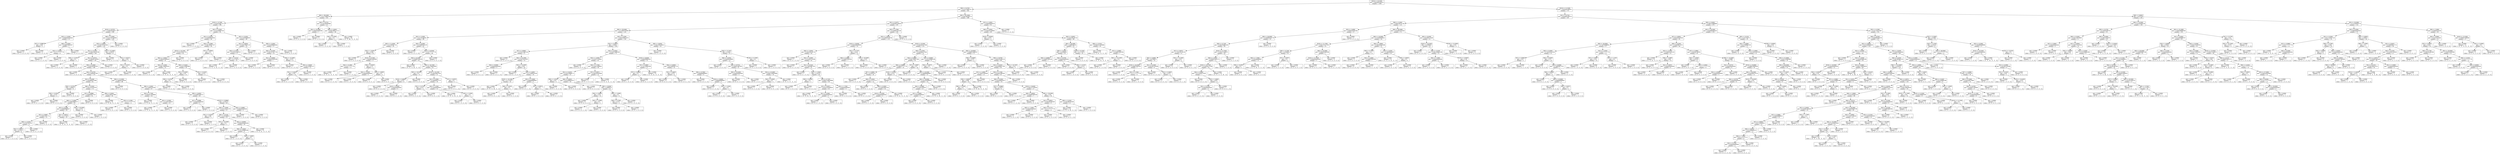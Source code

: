digraph Tree {
0 [label="X[10] <= 10.2500\ngini = 0.642663234252\nsamples = 1599", shape="box"] ;
1 [label="X[9] <= 0.5750\ngini = 0.522570962701\nsamples = 842", shape="box"] ;
0 -> 1 ;
2 [label="X[6] <= 98.5000\ngini = 0.41110995193\nsamples = 353", shape="box"] ;
1 -> 2 ;
3 [label="X[10] <= 9.7500\ngini = 0.454416467727\nsamples = 298", shape="box"] ;
2 -> 3 ;
4 [label="X[10] <= 9.0750\ngini = 0.390281836177\nsamples = 206", shape="box"] ;
3 -> 4 ;
5 [label="X[3] <= 2.0500\ngini = 0.694444444444\nsamples = 12", shape="box"] ;
4 -> 5 ;
6 [label="X[7] <= 0.9960\ngini = 0.48\nsamples = 5", shape="box"] ;
5 -> 6 ;
7 [label="gini = 0.0000\nsamples = 2\nvalue = [ 0.  2.  0.  0.  0.  0.]", shape="box"] ;
6 -> 7 ;
8 [label="gini = 0.0000\nsamples = 3\nvalue = [ 0.  0.  3.  0.  0.  0.]", shape="box"] ;
6 -> 8 ;
9 [label="X[9] <= 0.5650\ngini = 0.448979591837\nsamples = 7", shape="box"] ;
5 -> 9 ;
10 [label="X[3] <= 3.4500\ngini = 0.277777777778\nsamples = 6", shape="box"] ;
9 -> 10 ;
11 [label="gini = 0.0000\nsamples = 5\nvalue = [ 0.  0.  0.  5.  0.  0.]", shape="box"] ;
10 -> 11 ;
12 [label="gini = 0.0000\nsamples = 1\nvalue = [ 0.  1.  0.  0.  0.  0.]", shape="box"] ;
10 -> 12 ;
13 [label="gini = 0.0000\nsamples = 1\nvalue = [ 1.  0.  0.  0.  0.  0.]", shape="box"] ;
9 -> 13 ;
14 [label="X[8] <= 3.5400\ngini = 0.347220746094\nsamples = 194", shape="box"] ;
4 -> 14 ;
15 [label="X[3] <= 4.4000\ngini = 0.330747512404\nsamples = 191", shape="box"] ;
14 -> 15 ;
16 [label="X[1] <= 0.2350\ngini = 0.304159574786\nsamples = 183", shape="box"] ;
15 -> 16 ;
17 [label="X[8] <= 3.3100\ngini = 0.5\nsamples = 2", shape="box"] ;
16 -> 17 ;
18 [label="gini = 0.0000\nsamples = 1\nvalue = [ 0.  1.  0.  0.  0.  0.]", shape="box"] ;
17 -> 18 ;
19 [label="gini = 0.0000\nsamples = 1\nvalue = [ 0.  0.  0.  1.  0.  0.]", shape="box"] ;
17 -> 19 ;
20 [label="X[1] <= 0.9725\ngini = 0.290467323952\nsamples = 181", shape="box"] ;
16 -> 20 ;
21 [label="X[9] <= 0.3600\ngini = 0.282592592593\nsamples = 180", shape="box"] ;
20 -> 21 ;
22 [label="gini = 0.0000\nsamples = 1\nvalue = [ 0.  1.  0.  0.  0.  0.]", shape="box"] ;
21 -> 22 ;
23 [label="X[4] <= 0.0795\ngini = 0.275085047283\nsamples = 179", shape="box"] ;
21 -> 23 ;
24 [label="X[1] <= 0.4200\ngini = 0.363664075598\nsamples = 81", shape="box"] ;
23 -> 24 ;
25 [label="X[4] <= 0.0730\ngini = 0.46875\nsamples = 8", shape="box"] ;
24 -> 25 ;
26 [label="X[9] <= 0.5350\ngini = 0.375\nsamples = 4", shape="box"] ;
25 -> 26 ;
27 [label="gini = 0.0000\nsamples = 1\nvalue = [ 0.  0.  0.  1.  0.  0.]", shape="box"] ;
26 -> 27 ;
28 [label="gini = 0.0000\nsamples = 3\nvalue = [ 0.  0.  3.  0.  0.  0.]", shape="box"] ;
26 -> 28 ;
29 [label="gini = 0.0000\nsamples = 4\nvalue = [ 0.  0.  0.  4.  0.  0.]", shape="box"] ;
25 -> 29 ;
30 [label="X[8] <= 3.3350\ngini = 0.307374741978\nsamples = 73", shape="box"] ;
24 -> 30 ;
31 [label="X[7] <= 0.9980\ngini = 0.494693877551\nsamples = 35", shape="box"] ;
30 -> 31 ;
32 [label="X[6] <= 77.0000\ngini = 0.438934802571\nsamples = 33", shape="box"] ;
31 -> 32 ;
33 [label="X[2] <= 0.1900\ngini = 0.38049940547\nsamples = 29", shape="box"] ;
32 -> 33 ;
34 [label="X[7] <= 0.9967\ngini = 0.556213017751\nsamples = 13", shape="box"] ;
33 -> 34 ;
35 [label="X[8] <= 3.3250\ngini = 0.37037037037\nsamples = 9", shape="box"] ;
34 -> 35 ;
36 [label="X[1] <= 0.8975\ngini = 0.21875\nsamples = 8", shape="box"] ;
35 -> 36 ;
37 [label="gini = 0.0000\nsamples = 7\nvalue = [ 0.  0.  7.  0.  0.  0.]", shape="box"] ;
36 -> 37 ;
38 [label="gini = 0.0000\nsamples = 1\nvalue = [ 0.  1.  0.  0.  0.  0.]", shape="box"] ;
36 -> 38 ;
39 [label="gini = 0.0000\nsamples = 1\nvalue = [ 0.  0.  0.  1.  0.  0.]", shape="box"] ;
35 -> 39 ;
40 [label="gini = 0.0000\nsamples = 4\nvalue = [ 0.  0.  0.  4.  0.  0.]", shape="box"] ;
34 -> 40 ;
41 [label="X[1] <= 0.8075\ngini = 0.1171875\nsamples = 16", shape="box"] ;
33 -> 41 ;
42 [label="gini = 0.0000\nsamples = 15\nvalue = [  0.   0.  15.   0.   0.   0.]", shape="box"] ;
41 -> 42 ;
43 [label="gini = 0.0000\nsamples = 1\nvalue = [ 0.  0.  0.  1.  0.  0.]", shape="box"] ;
41 -> 43 ;
44 [label="X[5] <= 33.5000\ngini = 0.375\nsamples = 4", shape="box"] ;
32 -> 44 ;
45 [label="gini = 0.0000\nsamples = 3\nvalue = [ 0.  0.  0.  3.  0.  0.]", shape="box"] ;
44 -> 45 ;
46 [label="gini = 0.0000\nsamples = 1\nvalue = [ 0.  0.  1.  0.  0.  0.]", shape="box"] ;
44 -> 46 ;
47 [label="gini = 0.0000\nsamples = 2\nvalue = [ 0.  2.  0.  0.  0.  0.]", shape="box"] ;
31 -> 47 ;
48 [label="X[9] <= 0.5650\ngini = 0.0512465373961\nsamples = 38", shape="box"] ;
30 -> 48 ;
49 [label="gini = 0.0000\nsamples = 32\nvalue = [  0.   0.  32.   0.   0.   0.]", shape="box"] ;
48 -> 49 ;
50 [label="X[3] <= 2.1500\ngini = 0.277777777778\nsamples = 6", shape="box"] ;
48 -> 50 ;
51 [label="gini = 0.0000\nsamples = 1\nvalue = [ 0.  0.  0.  0.  1.  0.]", shape="box"] ;
50 -> 51 ;
52 [label="gini = 0.0000\nsamples = 5\nvalue = [ 0.  0.  5.  0.  0.  0.]", shape="box"] ;
50 -> 52 ;
53 [label="X[6] <= 12.5000\ngini = 0.188463140358\nsamples = 98", shape="box"] ;
23 -> 53 ;
54 [label="gini = 0.0000\nsamples = 1\nvalue = [ 0.  1.  0.  0.  0.  0.]", shape="box"] ;
53 -> 54 ;
55 [label="X[8] <= 3.3050\ngini = 0.172600701456\nsamples = 97", shape="box"] ;
53 -> 55 ;
56 [label="X[3] <= 2.7500\ngini = 0.0363511659808\nsamples = 54", shape="box"] ;
55 -> 56 ;
57 [label="gini = 0.0000\nsamples = 41\nvalue = [  0.   0.  41.   0.   0.   0.]", shape="box"] ;
56 -> 57 ;
58 [label="X[2] <= 0.2950\ngini = 0.14201183432\nsamples = 13", shape="box"] ;
56 -> 58 ;
59 [label="gini = 0.0000\nsamples = 12\nvalue = [  0.   0.  12.   0.   0.   0.]", shape="box"] ;
58 -> 59 ;
60 [label="gini = 0.0000\nsamples = 1\nvalue = [ 0.  1.  0.  0.  0.  0.]", shape="box"] ;
58 -> 60 ;
61 [label="X[9] <= 0.4650\ngini = 0.319091400757\nsamples = 43", shape="box"] ;
55 -> 61 ;
62 [label="X[7] <= 0.9986\ngini = 0.444444444444\nsamples = 3", shape="box"] ;
61 -> 62 ;
63 [label="gini = 0.0000\nsamples = 2\nvalue = [ 0.  2.  0.  0.  0.  0.]", shape="box"] ;
62 -> 63 ;
64 [label="gini = 0.0000\nsamples = 1\nvalue = [ 0.  0.  1.  0.  0.  0.]", shape="box"] ;
62 -> 64 ;
65 [label="X[7] <= 0.9988\ngini = 0.26125\nsamples = 40", shape="box"] ;
61 -> 65 ;
66 [label="X[0] <= 7.0500\ngini = 0.197224251278\nsamples = 37", shape="box"] ;
65 -> 66 ;
67 [label="X[1] <= 0.4250\ngini = 0.48\nsamples = 5", shape="box"] ;
66 -> 67 ;
68 [label="gini = 0.0000\nsamples = 3\nvalue = [ 0.  0.  3.  0.  0.  0.]", shape="box"] ;
67 -> 68 ;
69 [label="gini = 0.0000\nsamples = 2\nvalue = [ 0.  0.  0.  2.  0.  0.]", shape="box"] ;
67 -> 69 ;
70 [label="X[8] <= 3.3150\ngini = 0.119140625\nsamples = 32", shape="box"] ;
66 -> 70 ;
71 [label="X[5] <= 14.5000\ngini = 0.5\nsamples = 2", shape="box"] ;
70 -> 71 ;
72 [label="gini = 0.0000\nsamples = 1\nvalue = [ 0.  1.  0.  0.  0.  0.]", shape="box"] ;
71 -> 72 ;
73 [label="gini = 0.0000\nsamples = 1\nvalue = [ 0.  0.  1.  0.  0.  0.]", shape="box"] ;
71 -> 73 ;
74 [label="X[5] <= 8.0000\ngini = 0.0644444444444\nsamples = 30", shape="box"] ;
70 -> 74 ;
75 [label="X[8] <= 3.3650\ngini = 0.197530864198\nsamples = 9", shape="box"] ;
74 -> 75 ;
76 [label="gini = 0.0000\nsamples = 7\nvalue = [ 0.  0.  7.  0.  0.  0.]", shape="box"] ;
75 -> 76 ;
77 [label="X[0] <= 7.6000\ngini = 0.5\nsamples = 2", shape="box"] ;
75 -> 77 ;
78 [label="gini = 0.0000\nsamples = 1\nvalue = [ 0.  0.  1.  0.  0.  0.]", shape="box"] ;
77 -> 78 ;
79 [label="gini = 0.0000\nsamples = 1\nvalue = [ 0.  0.  0.  1.  0.  0.]", shape="box"] ;
77 -> 79 ;
80 [label="gini = 0.0000\nsamples = 21\nvalue = [  0.   0.  21.   0.   0.   0.]", shape="box"] ;
74 -> 80 ;
81 [label="X[4] <= 0.0890\ngini = 0.444444444444\nsamples = 3", shape="box"] ;
65 -> 81 ;
82 [label="gini = 0.0000\nsamples = 1\nvalue = [ 0.  0.  1.  0.  0.  0.]", shape="box"] ;
81 -> 82 ;
83 [label="gini = 0.0000\nsamples = 2\nvalue = [ 0.  0.  0.  2.  0.  0.]", shape="box"] ;
81 -> 83 ;
84 [label="gini = 0.0000\nsamples = 1\nvalue = [ 1.  0.  0.  0.  0.  0.]", shape="box"] ;
20 -> 84 ;
85 [label="X[5] <= 22.5000\ngini = 0.59375\nsamples = 8", shape="box"] ;
15 -> 85 ;
86 [label="gini = 0.0000\nsamples = 3\nvalue = [ 0.  0.  0.  3.  0.  0.]", shape="box"] ;
85 -> 86 ;
87 [label="X[1] <= 0.6225\ngini = 0.56\nsamples = 5", shape="box"] ;
85 -> 87 ;
88 [label="X[1] <= 0.5325\ngini = 0.5\nsamples = 2", shape="box"] ;
87 -> 88 ;
89 [label="gini = 0.0000\nsamples = 1\nvalue = [ 0.  1.  0.  0.  0.  0.]", shape="box"] ;
88 -> 89 ;
90 [label="gini = 0.0000\nsamples = 1\nvalue = [ 0.  0.  0.  1.  0.  0.]", shape="box"] ;
88 -> 90 ;
91 [label="gini = 0.0000\nsamples = 3\nvalue = [ 0.  0.  3.  0.  0.  0.]", shape="box"] ;
87 -> 91 ;
92 [label="gini = 0.0000\nsamples = 3\nvalue = [ 0.  0.  0.  3.  0.  0.]", shape="box"] ;
14 -> 92 ;
93 [label="X[2] <= 0.1850\ngini = 0.551039697543\nsamples = 92", shape="box"] ;
3 -> 93 ;
94 [label="X[1] <= 0.4550\ngini = 0.420604914934\nsamples = 46", shape="box"] ;
93 -> 94 ;
95 [label="gini = 0.0000\nsamples = 2\nvalue = [ 0.  0.  0.  2.  0.  0.]", shape="box"] ;
94 -> 95 ;
96 [label="X[4] <= 0.1690\ngini = 0.381198347107\nsamples = 44", shape="box"] ;
94 -> 96 ;
97 [label="X[10] <= 10.1500\ngini = 0.323129251701\nsamples = 42", shape="box"] ;
96 -> 97 ;
98 [label="X[0] <= 7.6500\ngini = 0.290303390839\nsamples = 41", shape="box"] ;
97 -> 98 ;
99 [label="X[3] <= 1.2500\ngini = 0.0867768595041\nsamples = 22", shape="box"] ;
98 -> 99 ;
100 [label="gini = 0.0000\nsamples = 1\nvalue = [ 0.  0.  0.  0.  1.  0.]", shape="box"] ;
99 -> 100 ;
101 [label="gini = 0.0000\nsamples = 21\nvalue = [  0.   0.  21.   0.   0.   0.]", shape="box"] ;
99 -> 101 ;
102 [label="X[9] <= 0.5450\ngini = 0.432132963989\nsamples = 19", shape="box"] ;
98 -> 102 ;
103 [label="X[5] <= 9.5000\ngini = 0.32\nsamples = 15", shape="box"] ;
102 -> 103 ;
104 [label="X[9] <= 0.4700\ngini = 0.5\nsamples = 6", shape="box"] ;
103 -> 104 ;
105 [label="gini = 0.0000\nsamples = 3\nvalue = [ 0.  0.  3.  0.  0.  0.]", shape="box"] ;
104 -> 105 ;
106 [label="gini = 0.0000\nsamples = 3\nvalue = [ 0.  0.  0.  3.  0.  0.]", shape="box"] ;
104 -> 106 ;
107 [label="gini = 0.0000\nsamples = 9\nvalue = [ 0.  0.  9.  0.  0.  0.]", shape="box"] ;
103 -> 107 ;
108 [label="X[1] <= 0.5250\ngini = 0.375\nsamples = 4", shape="box"] ;
102 -> 108 ;
109 [label="gini = 0.0000\nsamples = 1\nvalue = [ 0.  0.  1.  0.  0.  0.]", shape="box"] ;
108 -> 109 ;
110 [label="gini = 0.0000\nsamples = 3\nvalue = [ 0.  0.  0.  3.  0.  0.]", shape="box"] ;
108 -> 110 ;
111 [label="gini = 0.0000\nsamples = 1\nvalue = [ 1.  0.  0.  0.  0.  0.]", shape="box"] ;
97 -> 111 ;
112 [label="X[7] <= 0.9944\ngini = 0.5\nsamples = 2", shape="box"] ;
96 -> 112 ;
113 [label="gini = 0.0000\nsamples = 1\nvalue = [ 0.  1.  0.  0.  0.  0.]", shape="box"] ;
112 -> 113 ;
114 [label="gini = 0.0000\nsamples = 1\nvalue = [ 1.  0.  0.  0.  0.  0.]", shape="box"] ;
112 -> 114 ;
115 [label="X[2] <= 0.2450\ngini = 0.571833648393\nsamples = 46", shape="box"] ;
93 -> 115 ;
116 [label="X[1] <= 0.8050\ngini = 0.354570637119\nsamples = 19", shape="box"] ;
115 -> 116 ;
117 [label="X[4] <= 0.1025\ngini = 0.207612456747\nsamples = 17", shape="box"] ;
116 -> 117 ;
118 [label="X[8] <= 3.4150\ngini = 0.1171875\nsamples = 16", shape="box"] ;
117 -> 118 ;
119 [label="gini = 0.0000\nsamples = 15\nvalue = [  0.   0.   0.  15.   0.   0.]", shape="box"] ;
118 -> 119 ;
120 [label="gini = 0.0000\nsamples = 1\nvalue = [ 0.  1.  0.  0.  0.  0.]", shape="box"] ;
118 -> 120 ;
121 [label="gini = 0.0000\nsamples = 1\nvalue = [ 0.  1.  0.  0.  0.  0.]", shape="box"] ;
117 -> 121 ;
122 [label="gini = 0.0000\nsamples = 2\nvalue = [ 0.  0.  2.  0.  0.  0.]", shape="box"] ;
116 -> 122 ;
123 [label="X[8] <= 3.2950\ngini = 0.510288065844\nsamples = 27", shape="box"] ;
115 -> 123 ;
124 [label="X[0] <= 8.2500\ngini = 0.587257617729\nsamples = 19", shape="box"] ;
123 -> 124 ;
125 [label="X[1] <= 0.8000\ngini = 0.408163265306\nsamples = 7", shape="box"] ;
124 -> 125 ;
126 [label="gini = 0.0000\nsamples = 5\nvalue = [ 0.  0.  0.  5.  0.  0.]", shape="box"] ;
125 -> 126 ;
127 [label="gini = 0.0000\nsamples = 2\nvalue = [ 0.  2.  0.  0.  0.  0.]", shape="box"] ;
125 -> 127 ;
128 [label="X[6] <= 15.5000\ngini = 0.375\nsamples = 12", shape="box"] ;
124 -> 128 ;
129 [label="gini = 0.0000\nsamples = 1\nvalue = [ 0.  0.  0.  1.  0.  0.]", shape="box"] ;
128 -> 129 ;
130 [label="X[3] <= 2.8500\ngini = 0.297520661157\nsamples = 11", shape="box"] ;
128 -> 130 ;
131 [label="X[1] <= 0.4450\ngini = 0.18\nsamples = 10", shape="box"] ;
130 -> 131 ;
132 [label="gini = 0.0000\nsamples = 1\nvalue = [ 0.  0.  0.  1.  0.  0.]", shape="box"] ;
131 -> 132 ;
133 [label="gini = 0.0000\nsamples = 9\nvalue = [ 0.  0.  9.  0.  0.  0.]", shape="box"] ;
131 -> 133 ;
134 [label="gini = 0.0000\nsamples = 1\nvalue = [ 0.  0.  0.  1.  0.  0.]", shape="box"] ;
130 -> 134 ;
135 [label="gini = 0.0000\nsamples = 8\nvalue = [ 0.  0.  8.  0.  0.  0.]", shape="box"] ;
123 -> 135 ;
136 [label="X[4] <= 0.0725\ngini = 0.103140495868\nsamples = 55", shape="box"] ;
2 -> 136 ;
137 [label="X[5] <= 23.5000\ngini = 0.408163265306\nsamples = 7", shape="box"] ;
136 -> 137 ;
138 [label="gini = 0.0000\nsamples = 2\nvalue = [ 0.  0.  0.  2.  0.  0.]", shape="box"] ;
137 -> 138 ;
139 [label="gini = 0.0000\nsamples = 5\nvalue = [ 0.  0.  5.  0.  0.  0.]", shape="box"] ;
137 -> 139 ;
140 [label="X[8] <= 3.0850\ngini = 0.0407986111111\nsamples = 48", shape="box"] ;
136 -> 140 ;
141 [label="X[4] <= 0.1000\ngini = 0.5\nsamples = 2", shape="box"] ;
140 -> 141 ;
142 [label="gini = 0.0000\nsamples = 1\nvalue = [ 0.  0.  1.  0.  0.  0.]", shape="box"] ;
141 -> 142 ;
143 [label="gini = 0.0000\nsamples = 1\nvalue = [ 0.  0.  0.  1.  0.  0.]", shape="box"] ;
141 -> 143 ;
144 [label="gini = 0.0000\nsamples = 46\nvalue = [  0.   0.  46.   0.   0.   0.]", shape="box"] ;
140 -> 144 ;
145 [label="X[6] <= 81.5000\ngini = 0.563706240773\nsamples = 489", shape="box"] ;
1 -> 145 ;
146 [label="X[1] <= 0.5475\ngini = 0.582695150658\nsamples = 397", shape="box"] ;
145 -> 146 ;
147 [label="X[6] <= 28.5000\ngini = 0.573859739369\nsamples = 216", shape="box"] ;
146 -> 147 ;
148 [label="X[5] <= 5.5000\ngini = 0.47701446281\nsamples = 88", shape="box"] ;
147 -> 148 ;
149 [label="X[0] <= 11.4500\ngini = 0.57100591716\nsamples = 26", shape="box"] ;
148 -> 149 ;
150 [label="X[3] <= 1.6500\ngini = 0.545\nsamples = 20", shape="box"] ;
149 -> 150 ;
151 [label="gini = 0.0000\nsamples = 3\nvalue = [ 0.  0.  0.  3.  0.  0.]", shape="box"] ;
150 -> 151 ;
152 [label="X[10] <= 9.7500\ngini = 0.463667820069\nsamples = 17", shape="box"] ;
150 -> 152 ;
153 [label="X[4] <= 0.1895\ngini = 0.152777777778\nsamples = 12", shape="box"] ;
152 -> 153 ;
154 [label="gini = 0.0000\nsamples = 11\nvalue = [  0.   0.  11.   0.   0.   0.]", shape="box"] ;
153 -> 154 ;
155 [label="gini = 0.0000\nsamples = 1\nvalue = [ 0.  0.  0.  1.  0.  0.]", shape="box"] ;
153 -> 155 ;
156 [label="X[9] <= 0.9350\ngini = 0.72\nsamples = 5", shape="box"] ;
152 -> 156 ;
157 [label="X[3] <= 2.5500\ngini = 0.444444444444\nsamples = 3", shape="box"] ;
156 -> 157 ;
158 [label="gini = 0.0000\nsamples = 2\nvalue = [ 0.  0.  0.  2.  0.  0.]", shape="box"] ;
157 -> 158 ;
159 [label="gini = 0.0000\nsamples = 1\nvalue = [ 0.  0.  1.  0.  0.  0.]", shape="box"] ;
157 -> 159 ;
160 [label="X[3] <= 2.6000\ngini = 0.5\nsamples = 2", shape="box"] ;
156 -> 160 ;
161 [label="gini = 0.0000\nsamples = 1\nvalue = [ 0.  0.  0.  0.  0.  1.]", shape="box"] ;
160 -> 161 ;
162 [label="gini = 0.0000\nsamples = 1\nvalue = [ 0.  0.  0.  0.  1.  0.]", shape="box"] ;
160 -> 162 ;
163 [label="gini = 0.0000\nsamples = 6\nvalue = [ 0.  0.  0.  6.  0.  0.]", shape="box"] ;
149 -> 163 ;
164 [label="X[0] <= 6.5000\ngini = 0.374609781478\nsamples = 62", shape="box"] ;
148 -> 164 ;
165 [label="gini = 0.0000\nsamples = 2\nvalue = [ 0.  0.  0.  0.  2.  0.]", shape="box"] ;
164 -> 165 ;
166 [label="X[0] <= 14.6500\ngini = 0.337777777778\nsamples = 60", shape="box"] ;
164 -> 166 ;
167 [label="X[0] <= 9.1500\ngini = 0.294887039239\nsamples = 58", shape="box"] ;
166 -> 167 ;
168 [label="gini = 0.0000\nsamples = 25\nvalue = [  0.   0.   0.  25.   0.   0.]", shape="box"] ;
167 -> 168 ;
169 [label="X[0] <= 10.7500\ngini = 0.451790633609\nsamples = 33", shape="box"] ;
167 -> 169 ;
170 [label="X[0] <= 10.5500\ngini = 0.5\nsamples = 12", shape="box"] ;
169 -> 170 ;
171 [label="X[10] <= 9.6000\ngini = 0.375\nsamples = 8", shape="box"] ;
170 -> 171 ;
172 [label="gini = 0.0000\nsamples = 5\nvalue = [ 0.  0.  0.  5.  0.  0.]", shape="box"] ;
171 -> 172 ;
173 [label="X[10] <= 9.9500\ngini = 0.444444444444\nsamples = 3", shape="box"] ;
171 -> 173 ;
174 [label="gini = 0.0000\nsamples = 2\nvalue = [ 0.  0.  2.  0.  0.  0.]", shape="box"] ;
173 -> 174 ;
175 [label="gini = 0.0000\nsamples = 1\nvalue = [ 0.  0.  0.  1.  0.  0.]", shape="box"] ;
173 -> 175 ;
176 [label="gini = 0.0000\nsamples = 4\nvalue = [ 0.  0.  4.  0.  0.  0.]", shape="box"] ;
170 -> 176 ;
177 [label="X[10] <= 10.1500\ngini = 0.326530612245\nsamples = 21", shape="box"] ;
169 -> 177 ;
178 [label="X[1] <= 0.2900\ngini = 0.193905817175\nsamples = 19", shape="box"] ;
177 -> 178 ;
179 [label="X[1] <= 0.2750\ngini = 0.375\nsamples = 4", shape="box"] ;
178 -> 179 ;
180 [label="gini = 0.0000\nsamples = 3\nvalue = [ 0.  0.  0.  3.  0.  0.]", shape="box"] ;
179 -> 180 ;
181 [label="gini = 0.0000\nsamples = 1\nvalue = [ 0.  0.  0.  0.  1.  0.]", shape="box"] ;
179 -> 181 ;
182 [label="X[3] <= 2.2500\ngini = 0.124444444444\nsamples = 15", shape="box"] ;
178 -> 182 ;
183 [label="gini = 0.0000\nsamples = 13\nvalue = [  0.   0.   0.  13.   0.   0.]", shape="box"] ;
182 -> 183 ;
184 [label="X[3] <= 2.3500\ngini = 0.5\nsamples = 2", shape="box"] ;
182 -> 184 ;
185 [label="gini = 0.0000\nsamples = 1\nvalue = [ 0.  0.  1.  0.  0.  0.]", shape="box"] ;
184 -> 185 ;
186 [label="gini = 0.0000\nsamples = 1\nvalue = [ 0.  0.  0.  1.  0.  0.]", shape="box"] ;
184 -> 186 ;
187 [label="X[7] <= 0.9978\ngini = 0.5\nsamples = 2", shape="box"] ;
177 -> 187 ;
188 [label="gini = 0.0000\nsamples = 1\nvalue = [ 0.  0.  0.  0.  1.  0.]", shape="box"] ;
187 -> 188 ;
189 [label="gini = 0.0000\nsamples = 1\nvalue = [ 0.  0.  1.  0.  0.  0.]", shape="box"] ;
187 -> 189 ;
190 [label="gini = 0.0000\nsamples = 2\nvalue = [ 0.  0.  0.  0.  2.  0.]", shape="box"] ;
166 -> 190 ;
191 [label="X[3] <= 2.5500\ngini = 0.602294921875\nsamples = 128", shape="box"] ;
147 -> 191 ;
192 [label="X[1] <= 0.3850\ngini = 0.6052\nsamples = 100", shape="box"] ;
191 -> 192 ;
193 [label="X[7] <= 0.9963\ngini = 0.576131687243\nsamples = 27", shape="box"] ;
192 -> 193 ;
194 [label="gini = 0.0000\nsamples = 4\nvalue = [ 0.  0.  4.  0.  0.  0.]", shape="box"] ;
193 -> 194 ;
195 [label="X[6] <= 31.5000\ngini = 0.476370510397\nsamples = 23", shape="box"] ;
193 -> 195 ;
196 [label="X[5] <= 9.0000\ngini = 0.444444444444\nsamples = 3", shape="box"] ;
195 -> 196 ;
197 [label="gini = 0.0000\nsamples = 1\nvalue = [ 0.  0.  0.  0.  0.  1.]", shape="box"] ;
196 -> 197 ;
198 [label="gini = 0.0000\nsamples = 2\nvalue = [ 0.  0.  0.  0.  2.  0.]", shape="box"] ;
196 -> 198 ;
199 [label="X[5] <= 12.5000\ngini = 0.34\nsamples = 20", shape="box"] ;
195 -> 199 ;
200 [label="gini = 0.0000\nsamples = 1\nvalue = [ 0.  0.  1.  0.  0.  0.]", shape="box"] ;
199 -> 200 ;
201 [label="X[3] <= 2.4000\ngini = 0.277008310249\nsamples = 19", shape="box"] ;
199 -> 201 ;
202 [label="X[10] <= 10.1500\ngini = 0.1171875\nsamples = 16", shape="box"] ;
201 -> 202 ;
203 [label="gini = 0.0000\nsamples = 14\nvalue = [  0.   0.   0.  14.   0.   0.]", shape="box"] ;
202 -> 203 ;
204 [label="X[8] <= 3.4550\ngini = 0.5\nsamples = 2", shape="box"] ;
202 -> 204 ;
205 [label="gini = 0.0000\nsamples = 1\nvalue = [ 0.  0.  0.  0.  1.  0.]", shape="box"] ;
204 -> 205 ;
206 [label="gini = 0.0000\nsamples = 1\nvalue = [ 0.  0.  0.  1.  0.  0.]", shape="box"] ;
204 -> 206 ;
207 [label="X[5] <= 17.0000\ngini = 0.666666666667\nsamples = 3", shape="box"] ;
201 -> 207 ;
208 [label="gini = 0.0000\nsamples = 1\nvalue = [ 0.  0.  0.  0.  1.  0.]", shape="box"] ;
207 -> 208 ;
209 [label="X[7] <= 0.9974\ngini = 0.5\nsamples = 2", shape="box"] ;
207 -> 209 ;
210 [label="gini = 0.0000\nsamples = 1\nvalue = [ 0.  0.  1.  0.  0.  0.]", shape="box"] ;
209 -> 210 ;
211 [label="gini = 0.0000\nsamples = 1\nvalue = [ 0.  0.  0.  1.  0.  0.]", shape="box"] ;
209 -> 211 ;
212 [label="X[2] <= 0.3050\ngini = 0.555075999249\nsamples = 73", shape="box"] ;
192 -> 212 ;
213 [label="X[3] <= 1.6500\ngini = 0.522675736961\nsamples = 42", shape="box"] ;
212 -> 213 ;
214 [label="gini = 0.0000\nsamples = 6\nvalue = [ 0.  0.  6.  0.  0.  0.]", shape="box"] ;
213 -> 214 ;
215 [label="X[0] <= 7.7500\ngini = 0.516975308642\nsamples = 36", shape="box"] ;
213 -> 215 ;
216 [label="X[1] <= 0.4250\ngini = 0.525519848771\nsamples = 23", shape="box"] ;
215 -> 216 ;
217 [label="X[8] <= 3.3250\ngini = 0.32\nsamples = 5", shape="box"] ;
216 -> 217 ;
218 [label="gini = 0.0000\nsamples = 1\nvalue = [ 0.  0.  1.  0.  0.  0.]", shape="box"] ;
217 -> 218 ;
219 [label="gini = 0.0000\nsamples = 4\nvalue = [ 0.  0.  0.  4.  0.  0.]", shape="box"] ;
217 -> 219 ;
220 [label="X[9] <= 0.6050\ngini = 0.475308641975\nsamples = 18", shape="box"] ;
216 -> 220 ;
221 [label="gini = 0.0000\nsamples = 2\nvalue = [ 0.  0.  0.  2.  0.  0.]", shape="box"] ;
220 -> 221 ;
222 [label="X[9] <= 0.6450\ngini = 0.3984375\nsamples = 16", shape="box"] ;
220 -> 222 ;
223 [label="X[4] <= 0.0805\ngini = 0.18\nsamples = 10", shape="box"] ;
222 -> 223 ;
224 [label="gini = 0.0000\nsamples = 8\nvalue = [ 0.  0.  8.  0.  0.  0.]", shape="box"] ;
223 -> 224 ;
225 [label="X[3] <= 2.2000\ngini = 0.5\nsamples = 2", shape="box"] ;
223 -> 225 ;
226 [label="gini = 0.0000\nsamples = 1\nvalue = [ 0.  0.  0.  0.  1.  0.]", shape="box"] ;
225 -> 226 ;
227 [label="gini = 0.0000\nsamples = 1\nvalue = [ 0.  0.  1.  0.  0.  0.]", shape="box"] ;
225 -> 227 ;
228 [label="X[8] <= 3.5900\ngini = 0.5\nsamples = 6", shape="box"] ;
222 -> 228 ;
229 [label="X[9] <= 0.7300\ngini = 0.375\nsamples = 4", shape="box"] ;
228 -> 229 ;
230 [label="gini = 0.0000\nsamples = 3\nvalue = [ 0.  0.  0.  3.  0.  0.]", shape="box"] ;
229 -> 230 ;
231 [label="gini = 0.0000\nsamples = 1\nvalue = [ 0.  0.  1.  0.  0.  0.]", shape="box"] ;
229 -> 231 ;
232 [label="gini = 0.0000\nsamples = 2\nvalue = [ 0.  0.  2.  0.  0.  0.]", shape="box"] ;
228 -> 232 ;
233 [label="X[7] <= 0.9972\ngini = 0.260355029586\nsamples = 13", shape="box"] ;
215 -> 233 ;
234 [label="gini = 0.0000\nsamples = 2\nvalue = [ 0.  0.  2.  0.  0.  0.]", shape="box"] ;
233 -> 234 ;
235 [label="gini = 0.0000\nsamples = 11\nvalue = [  0.   0.   0.  11.   0.   0.]", shape="box"] ;
233 -> 235 ;
236 [label="X[10] <= 9.6500\ngini = 0.464099895942\nsamples = 31", shape="box"] ;
212 -> 236 ;
237 [label="X[7] <= 0.9967\ngini = 0.110726643599\nsamples = 17", shape="box"] ;
236 -> 237 ;
238 [label="X[7] <= 0.9964\ngini = 0.5\nsamples = 2", shape="box"] ;
237 -> 238 ;
239 [label="gini = 0.0000\nsamples = 1\nvalue = [ 0.  0.  1.  0.  0.  0.]", shape="box"] ;
238 -> 239 ;
240 [label="gini = 0.0000\nsamples = 1\nvalue = [ 0.  0.  0.  1.  0.  0.]", shape="box"] ;
238 -> 240 ;
241 [label="gini = 0.0000\nsamples = 15\nvalue = [  0.   0.  15.   0.   0.   0.]", shape="box"] ;
237 -> 241 ;
242 [label="X[4] <= 0.0930\ngini = 0.673469387755\nsamples = 14", shape="box"] ;
236 -> 242 ;
243 [label="X[1] <= 0.4650\ngini = 0.375\nsamples = 8", shape="box"] ;
242 -> 243 ;
244 [label="gini = 0.0000\nsamples = 6\nvalue = [ 0.  0.  6.  0.  0.  0.]", shape="box"] ;
243 -> 244 ;
245 [label="gini = 0.0000\nsamples = 2\nvalue = [ 0.  0.  0.  0.  2.  0.]", shape="box"] ;
243 -> 245 ;
246 [label="X[9] <= 0.7850\ngini = 0.666666666667\nsamples = 6", shape="box"] ;
242 -> 246 ;
247 [label="gini = 0.0000\nsamples = 3\nvalue = [ 0.  0.  0.  0.  3.  0.]", shape="box"] ;
246 -> 247 ;
248 [label="X[10] <= 9.8000\ngini = 0.666666666667\nsamples = 3", shape="box"] ;
246 -> 248 ;
249 [label="gini = 0.0000\nsamples = 1\nvalue = [ 0.  0.  0.  1.  0.  0.]", shape="box"] ;
248 -> 249 ;
250 [label="X[3] <= 1.5500\ngini = 0.5\nsamples = 2", shape="box"] ;
248 -> 250 ;
251 [label="gini = 0.0000\nsamples = 1\nvalue = [ 1.  0.  0.  0.  0.  0.]", shape="box"] ;
250 -> 251 ;
252 [label="gini = 0.0000\nsamples = 1\nvalue = [ 0.  1.  0.  0.  0.  0.]", shape="box"] ;
250 -> 252 ;
253 [label="X[9] <= 0.6050\ngini = 0.441326530612\nsamples = 28", shape="box"] ;
191 -> 253 ;
254 [label="gini = 0.0000\nsamples = 3\nvalue = [ 0.  0.  3.  0.  0.  0.]", shape="box"] ;
253 -> 254 ;
255 [label="X[4] <= 0.1345\ngini = 0.3424\nsamples = 25", shape="box"] ;
253 -> 255 ;
256 [label="X[8] <= 3.0350\ngini = 0.234404536862\nsamples = 23", shape="box"] ;
255 -> 256 ;
257 [label="gini = 0.0000\nsamples = 1\nvalue = [ 0.  0.  1.  0.  0.  0.]", shape="box"] ;
256 -> 257 ;
258 [label="X[4] <= 0.0735\ngini = 0.169421487603\nsamples = 22", shape="box"] ;
256 -> 258 ;
259 [label="X[0] <= 10.4500\ngini = 0.444444444444\nsamples = 3", shape="box"] ;
258 -> 259 ;
260 [label="gini = 0.0000\nsamples = 2\nvalue = [ 0.  0.  0.  2.  0.  0.]", shape="box"] ;
259 -> 260 ;
261 [label="gini = 0.0000\nsamples = 1\nvalue = [ 0.  0.  1.  0.  0.  0.]", shape="box"] ;
259 -> 261 ;
262 [label="X[5] <= 13.5000\ngini = 0.0997229916898\nsamples = 19", shape="box"] ;
258 -> 262 ;
263 [label="X[4] <= 0.0900\ngini = 0.5\nsamples = 2", shape="box"] ;
262 -> 263 ;
264 [label="gini = 0.0000\nsamples = 1\nvalue = [ 0.  0.  0.  1.  0.  0.]", shape="box"] ;
263 -> 264 ;
265 [label="gini = 0.0000\nsamples = 1\nvalue = [ 0.  0.  0.  0.  1.  0.]", shape="box"] ;
263 -> 265 ;
266 [label="gini = 0.0000\nsamples = 17\nvalue = [  0.   0.   0.  17.   0.   0.]", shape="box"] ;
262 -> 266 ;
267 [label="X[2] <= 0.7600\ngini = 0.5\nsamples = 2", shape="box"] ;
255 -> 267 ;
268 [label="gini = 0.0000\nsamples = 1\nvalue = [ 0.  0.  1.  0.  0.  0.]", shape="box"] ;
267 -> 268 ;
269 [label="gini = 0.0000\nsamples = 1\nvalue = [ 0.  1.  0.  0.  0.  0.]", shape="box"] ;
267 -> 269 ;
270 [label="X[3] <= 5.7000\ngini = 0.534965355148\nsamples = 181", shape="box"] ;
146 -> 270 ;
271 [label="X[3] <= 1.8500\ngini = 0.519820729706\nsamples = 178", shape="box"] ;
270 -> 271 ;
272 [label="X[10] <= 9.8500\ngini = 0.402644628099\nsamples = 55", shape="box"] ;
271 -> 272 ;
273 [label="X[8] <= 2.9500\ngini = 0.245538128718\nsamples = 43", shape="box"] ;
272 -> 273 ;
274 [label="gini = 0.0000\nsamples = 1\nvalue = [ 0.  0.  0.  1.  0.  0.]", shape="box"] ;
273 -> 274 ;
275 [label="X[5] <= 3.5000\ngini = 0.214285714286\nsamples = 42", shape="box"] ;
273 -> 275 ;
276 [label="gini = 0.0000\nsamples = 1\nvalue = [ 0.  0.  0.  1.  0.  0.]", shape="box"] ;
275 -> 276 ;
277 [label="X[1] <= 0.5550\ngini = 0.179654967281\nsamples = 41", shape="box"] ;
275 -> 277 ;
278 [label="gini = 0.0000\nsamples = 1\nvalue = [ 0.  0.  0.  1.  0.  0.]", shape="box"] ;
277 -> 278 ;
279 [label="X[3] <= 1.3500\ngini = 0.14125\nsamples = 40", shape="box"] ;
277 -> 279 ;
280 [label="X[9] <= 0.8300\ngini = 0.5\nsamples = 2", shape="box"] ;
279 -> 280 ;
281 [label="gini = 0.0000\nsamples = 1\nvalue = [ 0.  0.  1.  0.  0.  0.]", shape="box"] ;
280 -> 281 ;
282 [label="gini = 0.0000\nsamples = 1\nvalue = [ 0.  1.  0.  0.  0.  0.]", shape="box"] ;
280 -> 282 ;
283 [label="X[1] <= 0.7325\ngini = 0.0997229916898\nsamples = 38", shape="box"] ;
279 -> 283 ;
284 [label="X[7] <= 0.9972\ngini = 0.0555102040816\nsamples = 35", shape="box"] ;
283 -> 284 ;
285 [label="gini = 0.0000\nsamples = 32\nvalue = [  0.   0.  32.   0.   0.   0.]", shape="box"] ;
284 -> 285 ;
286 [label="X[1] <= 0.5900\ngini = 0.444444444444\nsamples = 3", shape="box"] ;
284 -> 286 ;
287 [label="gini = 0.0000\nsamples = 1\nvalue = [ 0.  0.  0.  1.  0.  0.]", shape="box"] ;
286 -> 287 ;
288 [label="gini = 0.0000\nsamples = 2\nvalue = [ 0.  0.  2.  0.  0.  0.]", shape="box"] ;
286 -> 288 ;
289 [label="X[3] <= 1.7500\ngini = 0.444444444444\nsamples = 3", shape="box"] ;
283 -> 289 ;
290 [label="gini = 0.0000\nsamples = 2\nvalue = [ 0.  0.  2.  0.  0.  0.]", shape="box"] ;
289 -> 290 ;
291 [label="gini = 0.0000\nsamples = 1\nvalue = [ 0.  0.  0.  1.  0.  0.]", shape="box"] ;
289 -> 291 ;
292 [label="X[1] <= 0.7150\ngini = 0.625\nsamples = 12", shape="box"] ;
272 -> 292 ;
293 [label="X[8] <= 3.5800\ngini = 0.244897959184\nsamples = 7", shape="box"] ;
292 -> 293 ;
294 [label="gini = 0.0000\nsamples = 6\nvalue = [ 0.  0.  0.  6.  0.  0.]", shape="box"] ;
293 -> 294 ;
295 [label="gini = 0.0000\nsamples = 1\nvalue = [ 0.  1.  0.  0.  0.  0.]", shape="box"] ;
293 -> 295 ;
296 [label="X[6] <= 16.5000\ngini = 0.32\nsamples = 5", shape="box"] ;
292 -> 296 ;
297 [label="gini = 0.0000\nsamples = 1\nvalue = [ 1.  0.  0.  0.  0.  0.]", shape="box"] ;
296 -> 297 ;
298 [label="gini = 0.0000\nsamples = 4\nvalue = [ 0.  0.  4.  0.  0.  0.]", shape="box"] ;
296 -> 298 ;
299 [label="X[10] <= 9.5500\ngini = 0.545442527596\nsamples = 123", shape="box"] ;
271 -> 299 ;
300 [label="X[9] <= 0.7050\ngini = 0.542868127643\nsamples = 51", shape="box"] ;
299 -> 300 ;
301 [label="X[4] <= 0.0890\ngini = 0.565759637188\nsamples = 42", shape="box"] ;
300 -> 301 ;
302 [label="X[9] <= 0.6600\ngini = 0.496527777778\nsamples = 24", shape="box"] ;
301 -> 302 ;
303 [label="X[7] <= 0.9963\ngini = 0.3203125\nsamples = 16", shape="box"] ;
302 -> 303 ;
304 [label="gini = 0.0000\nsamples = 1\nvalue = [ 0.  1.  0.  0.  0.  0.]", shape="box"] ;
303 -> 304 ;
305 [label="X[9] <= 0.5850\ngini = 0.231111111111\nsamples = 15", shape="box"] ;
303 -> 305 ;
306 [label="gini = 0.0000\nsamples = 1\nvalue = [ 0.  0.  0.  1.  0.  0.]", shape="box"] ;
305 -> 306 ;
307 [label="X[9] <= 0.5950\ngini = 0.132653061224\nsamples = 14", shape="box"] ;
305 -> 307 ;
308 [label="X[10] <= 9.3500\ngini = 0.444444444444\nsamples = 3", shape="box"] ;
307 -> 308 ;
309 [label="gini = 0.0000\nsamples = 1\nvalue = [ 0.  0.  0.  1.  0.  0.]", shape="box"] ;
308 -> 309 ;
310 [label="gini = 0.0000\nsamples = 2\nvalue = [ 0.  0.  2.  0.  0.  0.]", shape="box"] ;
308 -> 310 ;
311 [label="gini = 0.0000\nsamples = 11\nvalue = [  0.   0.  11.   0.   0.   0.]", shape="box"] ;
307 -> 311 ;
312 [label="X[10] <= 9.2500\ngini = 0.375\nsamples = 8", shape="box"] ;
302 -> 312 ;
313 [label="gini = 0.0000\nsamples = 2\nvalue = [ 0.  0.  2.  0.  0.  0.]", shape="box"] ;
312 -> 313 ;
314 [label="gini = 0.0000\nsamples = 6\nvalue = [ 0.  0.  0.  6.  0.  0.]", shape="box"] ;
312 -> 314 ;
315 [label="X[7] <= 0.9967\ngini = 0.5\nsamples = 18", shape="box"] ;
301 -> 315 ;
316 [label="gini = 0.0000\nsamples = 3\nvalue = [ 0.  0.  3.  0.  0.  0.]", shape="box"] ;
315 -> 316 ;
317 [label="X[0] <= 10.3500\ngini = 0.346666666667\nsamples = 15", shape="box"] ;
315 -> 317 ;
318 [label="X[6] <= 79.0000\ngini = 0.255102040816\nsamples = 14", shape="box"] ;
317 -> 318 ;
319 [label="X[4] <= 0.0940\ngini = 0.14201183432\nsamples = 13", shape="box"] ;
318 -> 319 ;
320 [label="X[7] <= 0.9982\ngini = 0.444444444444\nsamples = 3", shape="box"] ;
319 -> 320 ;
321 [label="gini = 0.0000\nsamples = 1\nvalue = [ 0.  1.  0.  0.  0.  0.]", shape="box"] ;
320 -> 321 ;
322 [label="gini = 0.0000\nsamples = 2\nvalue = [ 0.  0.  0.  2.  0.  0.]", shape="box"] ;
320 -> 322 ;
323 [label="gini = 0.0000\nsamples = 10\nvalue = [  0.   0.   0.  10.   0.   0.]", shape="box"] ;
319 -> 323 ;
324 [label="gini = 0.0000\nsamples = 1\nvalue = [ 0.  0.  1.  0.  0.  0.]", shape="box"] ;
318 -> 324 ;
325 [label="gini = 0.0000\nsamples = 1\nvalue = [ 1.  0.  0.  0.  0.  0.]", shape="box"] ;
317 -> 325 ;
326 [label="X[5] <= 9.0000\ngini = 0.197530864198\nsamples = 9", shape="box"] ;
300 -> 326 ;
327 [label="X[4] <= 0.0870\ngini = 0.5\nsamples = 2", shape="box"] ;
326 -> 327 ;
328 [label="gini = 0.0000\nsamples = 1\nvalue = [ 0.  0.  0.  1.  0.  0.]", shape="box"] ;
327 -> 328 ;
329 [label="gini = 0.0000\nsamples = 1\nvalue = [ 0.  0.  1.  0.  0.  0.]", shape="box"] ;
327 -> 329 ;
330 [label="gini = 0.0000\nsamples = 7\nvalue = [ 0.  0.  0.  7.  0.  0.]", shape="box"] ;
326 -> 330 ;
331 [label="X[6] <= 19.0000\ngini = 0.496913580247\nsamples = 72", shape="box"] ;
299 -> 331 ;
332 [label="X[0] <= 6.6000\ngini = 0.375\nsamples = 4", shape="box"] ;
331 -> 332 ;
333 [label="gini = 0.0000\nsamples = 1\nvalue = [ 0.  1.  0.  0.  0.  0.]", shape="box"] ;
332 -> 333 ;
334 [label="gini = 0.0000\nsamples = 3\nvalue = [ 0.  0.  0.  3.  0.  0.]", shape="box"] ;
332 -> 334 ;
335 [label="X[9] <= 0.8700\ngini = 0.463235294118\nsamples = 68", shape="box"] ;
331 -> 335 ;
336 [label="X[2] <= 0.0550\ngini = 0.431846812799\nsamples = 63", shape="box"] ;
335 -> 336 ;
337 [label="X[7] <= 1.0000\ngini = 0.176870748299\nsamples = 21", shape="box"] ;
336 -> 337 ;
338 [label="X[9] <= 0.6050\ngini = 0.095\nsamples = 20", shape="box"] ;
337 -> 338 ;
339 [label="X[8] <= 3.3300\ngini = 0.5\nsamples = 2", shape="box"] ;
338 -> 339 ;
340 [label="gini = 0.0000\nsamples = 1\nvalue = [ 0.  0.  0.  1.  0.  0.]", shape="box"] ;
339 -> 340 ;
341 [label="gini = 0.0000\nsamples = 1\nvalue = [ 0.  0.  1.  0.  0.  0.]", shape="box"] ;
339 -> 341 ;
342 [label="gini = 0.0000\nsamples = 18\nvalue = [  0.   0.  18.   0.   0.   0.]", shape="box"] ;
338 -> 342 ;
343 [label="gini = 0.0000\nsamples = 1\nvalue = [ 0.  1.  0.  0.  0.  0.]", shape="box"] ;
337 -> 343 ;
344 [label="X[3] <= 2.7500\ngini = 0.503401360544\nsamples = 42", shape="box"] ;
336 -> 344 ;
345 [label="X[9] <= 0.5950\ngini = 0.542040816327\nsamples = 35", shape="box"] ;
344 -> 345 ;
346 [label="X[7] <= 0.9960\ngini = 0.21875\nsamples = 8", shape="box"] ;
345 -> 346 ;
347 [label="gini = 0.0000\nsamples = 1\nvalue = [ 0.  0.  0.  1.  0.  0.]", shape="box"] ;
346 -> 347 ;
348 [label="gini = 0.0000\nsamples = 7\nvalue = [ 0.  0.  7.  0.  0.  0.]", shape="box"] ;
346 -> 348 ;
349 [label="X[10] <= 9.6500\ngini = 0.565157750343\nsamples = 27", shape="box"] ;
345 -> 349 ;
350 [label="X[9] <= 0.6650\ngini = 0.244897959184\nsamples = 7", shape="box"] ;
349 -> 350 ;
351 [label="gini = 0.0000\nsamples = 1\nvalue = [ 0.  0.  0.  1.  0.  0.]", shape="box"] ;
350 -> 351 ;
352 [label="gini = 0.0000\nsamples = 6\nvalue = [ 0.  0.  6.  0.  0.  0.]", shape="box"] ;
350 -> 352 ;
353 [label="X[6] <= 29.5000\ngini = 0.54\nsamples = 20", shape="box"] ;
349 -> 353 ;
354 [label="X[1] <= 0.6625\ngini = 0.592592592593\nsamples = 9", shape="box"] ;
353 -> 354 ;
355 [label="X[0] <= 7.3500\ngini = 0.444444444444\nsamples = 3", shape="box"] ;
354 -> 355 ;
356 [label="gini = 0.0000\nsamples = 1\nvalue = [ 0.  0.  0.  0.  1.  0.]", shape="box"] ;
355 -> 356 ;
357 [label="gini = 0.0000\nsamples = 2\nvalue = [ 0.  0.  0.  2.  0.  0.]", shape="box"] ;
355 -> 357 ;
358 [label="X[4] <= 0.1175\ngini = 0.277777777778\nsamples = 6", shape="box"] ;
354 -> 358 ;
359 [label="gini = 0.0000\nsamples = 5\nvalue = [ 0.  0.  5.  0.  0.  0.]", shape="box"] ;
358 -> 359 ;
360 [label="gini = 0.0000\nsamples = 1\nvalue = [ 0.  0.  0.  0.  1.  0.]", shape="box"] ;
358 -> 360 ;
361 [label="X[8] <= 3.5350\ngini = 0.165289256198\nsamples = 11", shape="box"] ;
353 -> 361 ;
362 [label="gini = 0.0000\nsamples = 10\nvalue = [  0.   0.   0.  10.   0.   0.]", shape="box"] ;
361 -> 362 ;
363 [label="gini = 0.0000\nsamples = 1\nvalue = [ 0.  0.  1.  0.  0.  0.]", shape="box"] ;
361 -> 363 ;
364 [label="gini = 0.0000\nsamples = 7\nvalue = [ 0.  0.  7.  0.  0.  0.]", shape="box"] ;
344 -> 364 ;
365 [label="X[0] <= 10.7500\ngini = 0.32\nsamples = 5", shape="box"] ;
335 -> 365 ;
366 [label="gini = 0.0000\nsamples = 4\nvalue = [ 0.  0.  0.  4.  0.  0.]", shape="box"] ;
365 -> 366 ;
367 [label="gini = 0.0000\nsamples = 1\nvalue = [ 0.  0.  1.  0.  0.  0.]", shape="box"] ;
365 -> 367 ;
368 [label="gini = 0.0000\nsamples = 3\nvalue = [ 0.  0.  0.  0.  3.  0.]", shape="box"] ;
270 -> 368 ;
369 [label="X[7] <= 1.0033\ngini = 0.308364839319\nsamples = 92", shape="box"] ;
145 -> 369 ;
370 [label="X[8] <= 2.9350\ngini = 0.284197530864\nsamples = 90", shape="box"] ;
369 -> 370 ;
371 [label="X[10] <= 9.8500\ngini = 0.375\nsamples = 4", shape="box"] ;
370 -> 371 ;
372 [label="gini = 0.0000\nsamples = 1\nvalue = [ 0.  0.  1.  0.  0.  0.]", shape="box"] ;
371 -> 372 ;
373 [label="gini = 0.0000\nsamples = 3\nvalue = [ 0.  0.  0.  3.  0.  0.]", shape="box"] ;
371 -> 373 ;
374 [label="X[4] <= 0.0835\ngini = 0.245538128718\nsamples = 86", shape="box"] ;
370 -> 374 ;
375 [label="X[6] <= 95.0000\ngini = 0.486328125\nsamples = 32", shape="box"] ;
374 -> 375 ;
376 [label="X[8] <= 3.3550\ngini = 0.5390625\nsamples = 16", shape="box"] ;
375 -> 376 ;
377 [label="X[9] <= 0.6900\ngini = 0.244897959184\nsamples = 7", shape="box"] ;
376 -> 377 ;
378 [label="gini = 0.0000\nsamples = 6\nvalue = [ 0.  0.  0.  6.  0.  0.]", shape="box"] ;
377 -> 378 ;
379 [label="gini = 0.0000\nsamples = 1\nvalue = [ 0.  1.  0.  0.  0.  0.]", shape="box"] ;
377 -> 379 ;
380 [label="X[4] <= 0.0785\ngini = 0.444444444444\nsamples = 9", shape="box"] ;
376 -> 380 ;
381 [label="gini = 0.0000\nsamples = 5\nvalue = [ 0.  0.  5.  0.  0.  0.]", shape="box"] ;
380 -> 381 ;
382 [label="X[8] <= 3.3750\ngini = 0.375\nsamples = 4", shape="box"] ;
380 -> 382 ;
383 [label="gini = 0.0000\nsamples = 1\nvalue = [ 0.  0.  1.  0.  0.  0.]", shape="box"] ;
382 -> 383 ;
384 [label="gini = 0.0000\nsamples = 3\nvalue = [ 0.  0.  0.  3.  0.  0.]", shape="box"] ;
382 -> 384 ;
385 [label="X[10] <= 9.1500\ngini = 0.1171875\nsamples = 16", shape="box"] ;
375 -> 385 ;
386 [label="gini = 0.0000\nsamples = 1\nvalue = [ 0.  1.  0.  0.  0.  0.]", shape="box"] ;
385 -> 386 ;
387 [label="gini = 0.0000\nsamples = 15\nvalue = [  0.   0.  15.   0.   0.   0.]", shape="box"] ;
385 -> 387 ;
388 [label="X[8] <= 3.3150\ngini = 0.0363511659808\nsamples = 54", shape="box"] ;
374 -> 388 ;
389 [label="gini = 0.0000\nsamples = 47\nvalue = [  0.   0.  47.   0.   0.   0.]", shape="box"] ;
388 -> 389 ;
390 [label="X[7] <= 0.9983\ngini = 0.244897959184\nsamples = 7", shape="box"] ;
388 -> 390 ;
391 [label="X[6] <= 115.5000\ngini = 0.5\nsamples = 2", shape="box"] ;
390 -> 391 ;
392 [label="gini = 0.0000\nsamples = 1\nvalue = [ 0.  0.  0.  1.  0.  0.]", shape="box"] ;
391 -> 392 ;
393 [label="gini = 0.0000\nsamples = 1\nvalue = [ 0.  0.  1.  0.  0.  0.]", shape="box"] ;
391 -> 393 ;
394 [label="gini = 0.0000\nsamples = 5\nvalue = [ 0.  0.  5.  0.  0.  0.]", shape="box"] ;
390 -> 394 ;
395 [label="gini = 0.0000\nsamples = 2\nvalue = [ 0.  0.  0.  2.  0.  0.]", shape="box"] ;
369 -> 395 ;
396 [label="X[10] <= 11.5500\ngini = 0.650562168331\nsamples = 757", shape="box"] ;
0 -> 396 ;
397 [label="X[1] <= 0.3750\ngini = 0.634081439725\nsamples = 507", shape="box"] ;
396 -> 397 ;
398 [label="X[8] <= 3.2650\ngini = 0.660238751148\nsamples = 132", shape="box"] ;
397 -> 398 ;
399 [label="X[3] <= 3.4000\ngini = 0.609418282548\nsamples = 57", shape="box"] ;
398 -> 399 ;
400 [label="X[6] <= 56.0000\ngini = 0.593805624778\nsamples = 53", shape="box"] ;
399 -> 400 ;
401 [label="X[9] <= 0.7100\ngini = 0.564764681383\nsamples = 49", shape="box"] ;
400 -> 401 ;
402 [label="X[7] <= 0.9973\ngini = 0.730158730159\nsamples = 21", shape="box"] ;
401 -> 402 ;
403 [label="X[4] <= 0.0685\ngini = 0.6796875\nsamples = 16", shape="box"] ;
402 -> 403 ;
404 [label="X[10] <= 10.5500\ngini = 0.448979591837\nsamples = 7", shape="box"] ;
403 -> 404 ;
405 [label="gini = 0.0000\nsamples = 1\nvalue = [ 0.  0.  0.  1.  0.  0.]", shape="box"] ;
404 -> 405 ;
406 [label="X[3] <= 1.7500\ngini = 0.277777777778\nsamples = 6", shape="box"] ;
404 -> 406 ;
407 [label="gini = 0.0000\nsamples = 5\nvalue = [ 0.  0.  0.  0.  5.  0.]", shape="box"] ;
406 -> 407 ;
408 [label="gini = 0.0000\nsamples = 1\nvalue = [ 0.  0.  1.  0.  0.  0.]", shape="box"] ;
406 -> 408 ;
409 [label="X[1] <= 0.3400\ngini = 0.567901234568\nsamples = 9", shape="box"] ;
403 -> 409 ;
410 [label="gini = 0.0000\nsamples = 5\nvalue = [ 0.  0.  0.  5.  0.  0.]", shape="box"] ;
409 -> 410 ;
411 [label="X[1] <= 0.3650\ngini = 0.375\nsamples = 4", shape="box"] ;
409 -> 411 ;
412 [label="gini = 0.0000\nsamples = 3\nvalue = [ 0.  0.  0.  0.  0.  3.]", shape="box"] ;
411 -> 412 ;
413 [label="gini = 0.0000\nsamples = 1\nvalue = [ 0.  0.  0.  0.  1.  0.]", shape="box"] ;
411 -> 413 ;
414 [label="X[5] <= 21.5000\ngini = 0.32\nsamples = 5", shape="box"] ;
402 -> 414 ;
415 [label="gini = 0.0000\nsamples = 4\nvalue = [ 0.  0.  4.  0.  0.  0.]", shape="box"] ;
414 -> 415 ;
416 [label="gini = 0.0000\nsamples = 1\nvalue = [ 0.  0.  0.  0.  1.  0.]", shape="box"] ;
414 -> 416 ;
417 [label="X[10] <= 11.3500\ngini = 0.303571428571\nsamples = 28", shape="box"] ;
401 -> 417 ;
418 [label="X[9] <= 1.0550\ngini = 0.260631001372\nsamples = 27", shape="box"] ;
417 -> 418 ;
419 [label="X[10] <= 10.7500\ngini = 0.210059171598\nsamples = 26", shape="box"] ;
418 -> 419 ;
420 [label="X[4] <= 0.0605\ngini = 0.571428571429\nsamples = 7", shape="box"] ;
419 -> 420 ;
421 [label="gini = 0.0000\nsamples = 3\nvalue = [ 0.  0.  0.  0.  3.  0.]", shape="box"] ;
420 -> 421 ;
422 [label="X[3] <= 2.6000\ngini = 0.625\nsamples = 4", shape="box"] ;
420 -> 422 ;
423 [label="X[2] <= 0.5200\ngini = 0.444444444444\nsamples = 3", shape="box"] ;
422 -> 423 ;
424 [label="gini = 0.0000\nsamples = 2\nvalue = [ 0.  0.  0.  2.  0.  0.]", shape="box"] ;
423 -> 424 ;
425 [label="gini = 0.0000\nsamples = 1\nvalue = [ 0.  0.  1.  0.  0.  0.]", shape="box"] ;
423 -> 425 ;
426 [label="gini = 0.0000\nsamples = 1\nvalue = [ 0.  0.  0.  0.  1.  0.]", shape="box"] ;
422 -> 426 ;
427 [label="gini = 0.0000\nsamples = 19\nvalue = [  0.   0.   0.   0.  19.   0.]", shape="box"] ;
419 -> 427 ;
428 [label="gini = 0.0000\nsamples = 1\nvalue = [ 0.  0.  0.  1.  0.  0.]", shape="box"] ;
418 -> 428 ;
429 [label="gini = 0.0000\nsamples = 1\nvalue = [ 0.  0.  0.  1.  0.  0.]", shape="box"] ;
417 -> 429 ;
430 [label="gini = 0.0000\nsamples = 4\nvalue = [ 0.  0.  0.  4.  0.  0.]", shape="box"] ;
400 -> 430 ;
431 [label="gini = 0.0000\nsamples = 4\nvalue = [ 0.  0.  0.  4.  0.  0.]", shape="box"] ;
399 -> 431 ;
432 [label="X[6] <= 56.5000\ngini = 0.633955555556\nsamples = 75", shape="box"] ;
398 -> 432 ;
433 [label="X[6] <= 24.0000\ngini = 0.578189300412\nsamples = 54", shape="box"] ;
432 -> 433 ;
434 [label="X[10] <= 11.1500\ngini = 0.642722117202\nsamples = 23", shape="box"] ;
433 -> 434 ;
435 [label="X[9] <= 0.7450\ngini = 0.5390625\nsamples = 16", shape="box"] ;
434 -> 435 ;
436 [label="X[0] <= 7.7000\ngini = 0.291666666667\nsamples = 12", shape="box"] ;
435 -> 436 ;
437 [label="X[6] <= 9.5000\ngini = 0.5\nsamples = 2", shape="box"] ;
436 -> 437 ;
438 [label="gini = 0.0000\nsamples = 1\nvalue = [ 0.  0.  0.  0.  1.  0.]", shape="box"] ;
437 -> 438 ;
439 [label="gini = 0.0000\nsamples = 1\nvalue = [ 0.  0.  0.  1.  0.  0.]", shape="box"] ;
437 -> 439 ;
440 [label="gini = 0.0000\nsamples = 10\nvalue = [  0.   0.  10.   0.   0.   0.]", shape="box"] ;
436 -> 440 ;
441 [label="X[7] <= 0.9973\ngini = 0.5\nsamples = 4", shape="box"] ;
435 -> 441 ;
442 [label="gini = 0.0000\nsamples = 2\nvalue = [ 0.  0.  0.  2.  0.  0.]", shape="box"] ;
441 -> 442 ;
443 [label="gini = 0.0000\nsamples = 2\nvalue = [ 0.  0.  0.  0.  2.  0.]", shape="box"] ;
441 -> 443 ;
444 [label="X[6] <= 10.5000\ngini = 0.408163265306\nsamples = 7", shape="box"] ;
434 -> 444 ;
445 [label="X[10] <= 11.2500\ngini = 0.444444444444\nsamples = 3", shape="box"] ;
444 -> 445 ;
446 [label="gini = 0.0000\nsamples = 2\nvalue = [ 0.  0.  0.  0.  2.  0.]", shape="box"] ;
445 -> 446 ;
447 [label="gini = 0.0000\nsamples = 1\nvalue = [ 0.  0.  0.  1.  0.  0.]", shape="box"] ;
445 -> 447 ;
448 [label="gini = 0.0000\nsamples = 4\nvalue = [ 0.  0.  0.  4.  0.  0.]", shape="box"] ;
444 -> 448 ;
449 [label="X[0] <= 7.8000\ngini = 0.382934443288\nsamples = 31", shape="box"] ;
433 -> 449 ;
450 [label="X[9] <= 0.7400\ngini = 0.5\nsamples = 12", shape="box"] ;
449 -> 450 ;
451 [label="gini = 0.0000\nsamples = 5\nvalue = [ 0.  0.  0.  5.  0.  0.]", shape="box"] ;
450 -> 451 ;
452 [label="X[3] <= 2.4000\ngini = 0.244897959184\nsamples = 7", shape="box"] ;
450 -> 452 ;
453 [label="gini = 0.0000\nsamples = 6\nvalue = [ 0.  0.  0.  0.  6.  0.]", shape="box"] ;
452 -> 453 ;
454 [label="gini = 0.0000\nsamples = 1\nvalue = [ 0.  0.  0.  1.  0.  0.]", shape="box"] ;
452 -> 454 ;
455 [label="X[3] <= 2.4500\ngini = 0.18836565097\nsamples = 19", shape="box"] ;
449 -> 455 ;
456 [label="gini = 0.0000\nsamples = 15\nvalue = [  0.   0.   0.  15.   0.   0.]", shape="box"] ;
455 -> 456 ;
457 [label="X[9] <= 0.8050\ngini = 0.5\nsamples = 4", shape="box"] ;
455 -> 457 ;
458 [label="gini = 0.0000\nsamples = 2\nvalue = [ 0.  0.  0.  0.  2.  0.]", shape="box"] ;
457 -> 458 ;
459 [label="gini = 0.0000\nsamples = 2\nvalue = [ 0.  0.  0.  2.  0.  0.]", shape="box"] ;
457 -> 459 ;
460 [label="X[0] <= 8.4500\ngini = 0.65306122449\nsamples = 21", shape="box"] ;
432 -> 460 ;
461 [label="X[10] <= 10.5500\ngini = 0.5390625\nsamples = 16", shape="box"] ;
460 -> 461 ;
462 [label="gini = 0.0000\nsamples = 3\nvalue = [ 0.  0.  0.  3.  0.  0.]", shape="box"] ;
461 -> 462 ;
463 [label="X[8] <= 3.3100\ngini = 0.461538461538\nsamples = 13", shape="box"] ;
461 -> 463 ;
464 [label="X[0] <= 7.2000\ngini = 0.444444444444\nsamples = 3", shape="box"] ;
463 -> 464 ;
465 [label="gini = 0.0000\nsamples = 1\nvalue = [ 0.  1.  0.  0.  0.  0.]", shape="box"] ;
464 -> 465 ;
466 [label="gini = 0.0000\nsamples = 2\nvalue = [ 0.  0.  0.  2.  0.  0.]", shape="box"] ;
464 -> 466 ;
467 [label="X[7] <= 0.9950\ngini = 0.18\nsamples = 10", shape="box"] ;
463 -> 467 ;
468 [label="gini = 0.0000\nsamples = 1\nvalue = [ 0.  0.  0.  1.  0.  0.]", shape="box"] ;
467 -> 468 ;
469 [label="gini = 0.0000\nsamples = 9\nvalue = [ 0.  0.  9.  0.  0.  0.]", shape="box"] ;
467 -> 469 ;
470 [label="X[5] <= 31.0000\ngini = 0.32\nsamples = 5", shape="box"] ;
460 -> 470 ;
471 [label="gini = 0.0000\nsamples = 1\nvalue = [ 0.  0.  1.  0.  0.  0.]", shape="box"] ;
470 -> 471 ;
472 [label="gini = 0.0000\nsamples = 4\nvalue = [ 0.  0.  0.  0.  4.  0.]", shape="box"] ;
470 -> 472 ;
473 [label="X[9] <= 0.5850\ngini = 0.596152888889\nsamples = 375", shape="box"] ;
397 -> 473 ;
474 [label="X[5] <= 16.5000\ngini = 0.643664485425\nsamples = 123", shape="box"] ;
473 -> 474 ;
475 [label="X[7] <= 0.9955\ngini = 0.635430503562\nsamples = 91", shape="box"] ;
474 -> 475 ;
476 [label="X[6] <= 30.0000\ngini = 0.718792866941\nsamples = 27", shape="box"] ;
475 -> 476 ;
477 [label="X[0] <= 6.4000\ngini = 0.755555555556\nsamples = 15", shape="box"] ;
476 -> 477 ;
478 [label="X[7] <= 0.9948\ngini = 0.32\nsamples = 5", shape="box"] ;
477 -> 478 ;
479 [label="gini = 0.0000\nsamples = 4\nvalue = [ 0.  0.  4.  0.  0.  0.]", shape="box"] ;
478 -> 479 ;
480 [label="gini = 0.0000\nsamples = 1\nvalue = [ 0.  0.  0.  1.  0.  0.]", shape="box"] ;
478 -> 480 ;
481 [label="X[0] <= 6.9500\ngini = 0.72\nsamples = 10", shape="box"] ;
477 -> 481 ;
482 [label="gini = 0.0000\nsamples = 3\nvalue = [ 0.  3.  0.  0.  0.  0.]", shape="box"] ;
481 -> 482 ;
483 [label="X[5] <= 8.0000\ngini = 0.734693877551\nsamples = 7", shape="box"] ;
481 -> 483 ;
484 [label="X[6] <= 8.0000\ngini = 0.75\nsamples = 4", shape="box"] ;
483 -> 484 ;
485 [label="gini = 0.0000\nsamples = 1\nvalue = [ 0.  0.  0.  1.  0.  0.]", shape="box"] ;
484 -> 485 ;
486 [label="X[6] <= 10.0000\ngini = 0.666666666667\nsamples = 3", shape="box"] ;
484 -> 486 ;
487 [label="gini = 0.0000\nsamples = 1\nvalue = [ 1.  0.  0.  0.  0.  0.]", shape="box"] ;
486 -> 487 ;
488 [label="X[4] <= 0.0675\ngini = 0.5\nsamples = 2", shape="box"] ;
486 -> 488 ;
489 [label="gini = 0.0000\nsamples = 1\nvalue = [ 0.  1.  0.  0.  0.  0.]", shape="box"] ;
488 -> 489 ;
490 [label="gini = 0.0000\nsamples = 1\nvalue = [ 0.  0.  1.  0.  0.  0.]", shape="box"] ;
488 -> 490 ;
491 [label="gini = 0.0000\nsamples = 3\nvalue = [ 0.  0.  0.  0.  3.  0.]", shape="box"] ;
483 -> 491 ;
492 [label="X[1] <= 1.0350\ngini = 0.402777777778\nsamples = 12", shape="box"] ;
476 -> 492 ;
493 [label="X[7] <= 0.9937\ngini = 0.18\nsamples = 10", shape="box"] ;
492 -> 493 ;
494 [label="gini = 0.0000\nsamples = 1\nvalue = [ 0.  0.  1.  0.  0.  0.]", shape="box"] ;
493 -> 494 ;
495 [label="gini = 0.0000\nsamples = 9\nvalue = [ 0.  0.  0.  9.  0.  0.]", shape="box"] ;
493 -> 495 ;
496 [label="X[1] <= 1.1350\ngini = 0.5\nsamples = 2", shape="box"] ;
492 -> 496 ;
497 [label="gini = 0.0000\nsamples = 1\nvalue = [ 0.  1.  0.  0.  0.  0.]", shape="box"] ;
496 -> 497 ;
498 [label="gini = 0.0000\nsamples = 1\nvalue = [ 0.  0.  1.  0.  0.  0.]", shape="box"] ;
496 -> 498 ;
499 [label="X[9] <= 0.5450\ngini = 0.54638671875\nsamples = 64", shape="box"] ;
475 -> 499 ;
500 [label="X[3] <= 3.2000\ngini = 0.328824141519\nsamples = 31", shape="box"] ;
499 -> 500 ;
501 [label="gini = 0.0000\nsamples = 21\nvalue = [  0.   0.  21.   0.   0.   0.]", shape="box"] ;
500 -> 501 ;
502 [label="X[8] <= 3.3800\ngini = 0.64\nsamples = 10", shape="box"] ;
500 -> 502 ;
503 [label="gini = 0.0000\nsamples = 4\nvalue = [ 0.  0.  0.  4.  0.  0.]", shape="box"] ;
502 -> 503 ;
504 [label="X[1] <= 0.9675\ngini = 0.444444444444\nsamples = 6", shape="box"] ;
502 -> 504 ;
505 [label="gini = 0.0000\nsamples = 4\nvalue = [ 0.  0.  4.  0.  0.  0.]", shape="box"] ;
504 -> 505 ;
506 [label="gini = 0.0000\nsamples = 2\nvalue = [ 2.  0.  0.  0.  0.  0.]", shape="box"] ;
504 -> 506 ;
507 [label="X[7] <= 0.9961\ngini = 0.65564738292\nsamples = 33", shape="box"] ;
499 -> 507 ;
508 [label="X[3] <= 1.8500\ngini = 0.53125\nsamples = 8", shape="box"] ;
507 -> 508 ;
509 [label="gini = 0.0000\nsamples = 2\nvalue = [ 0.  0.  0.  0.  2.  0.]", shape="box"] ;
508 -> 509 ;
510 [label="X[8] <= 3.3050\ngini = 0.277777777778\nsamples = 6", shape="box"] ;
508 -> 510 ;
511 [label="gini = 0.0000\nsamples = 1\nvalue = [ 0.  0.  1.  0.  0.  0.]", shape="box"] ;
510 -> 511 ;
512 [label="gini = 0.0000\nsamples = 5\nvalue = [ 0.  0.  0.  5.  0.  0.]", shape="box"] ;
510 -> 512 ;
513 [label="X[6] <= 14.5000\ngini = 0.5888\nsamples = 25", shape="box"] ;
507 -> 513 ;
514 [label="X[1] <= 0.6725\ngini = 0.444444444444\nsamples = 6", shape="box"] ;
513 -> 514 ;
515 [label="X[5] <= 4.0000\ngini = 0.444444444444\nsamples = 3", shape="box"] ;
514 -> 515 ;
516 [label="gini = 0.0000\nsamples = 1\nvalue = [ 0.  1.  0.  0.  0.  0.]", shape="box"] ;
515 -> 516 ;
517 [label="gini = 0.0000\nsamples = 2\nvalue = [ 0.  0.  2.  0.  0.  0.]", shape="box"] ;
515 -> 517 ;
518 [label="gini = 0.0000\nsamples = 3\nvalue = [ 0.  3.  0.  0.  0.  0.]", shape="box"] ;
514 -> 518 ;
519 [label="X[10] <= 10.8000\ngini = 0.498614958449\nsamples = 19", shape="box"] ;
513 -> 519 ;
520 [label="X[6] <= 26.5000\ngini = 0.561983471074\nsamples = 11", shape="box"] ;
519 -> 520 ;
521 [label="X[4] <= 0.0730\ngini = 0.444444444444\nsamples = 6", shape="box"] ;
520 -> 521 ;
522 [label="gini = 0.0000\nsamples = 2\nvalue = [ 0.  0.  0.  2.  0.  0.]", shape="box"] ;
521 -> 522 ;
523 [label="gini = 0.0000\nsamples = 4\nvalue = [ 0.  0.  4.  0.  0.  0.]", shape="box"] ;
521 -> 523 ;
524 [label="X[10] <= 10.4500\ngini = 0.32\nsamples = 5", shape="box"] ;
520 -> 524 ;
525 [label="gini = 0.0000\nsamples = 1\nvalue = [ 0.  1.  0.  0.  0.  0.]", shape="box"] ;
524 -> 525 ;
526 [label="gini = 0.0000\nsamples = 4\nvalue = [ 0.  0.  0.  4.  0.  0.]", shape="box"] ;
524 -> 526 ;
527 [label="gini = 0.0000\nsamples = 8\nvalue = [ 0.  0.  8.  0.  0.  0.]", shape="box"] ;
519 -> 527 ;
528 [label="X[8] <= 3.5150\ngini = 0.552734375\nsamples = 32", shape="box"] ;
474 -> 528 ;
529 [label="X[4] <= 0.0685\ngini = 0.417009602195\nsamples = 27", shape="box"] ;
528 -> 529 ;
530 [label="gini = 0.0000\nsamples = 6\nvalue = [ 0.  0.  0.  6.  0.  0.]", shape="box"] ;
529 -> 530 ;
531 [label="X[9] <= 0.4900\ngini = 0.471655328798\nsamples = 21", shape="box"] ;
529 -> 531 ;
532 [label="gini = 0.0000\nsamples = 2\nvalue = [ 0.  0.  2.  0.  0.  0.]", shape="box"] ;
531 -> 532 ;
533 [label="X[6] <= 51.0000\ngini = 0.432132963989\nsamples = 19", shape="box"] ;
531 -> 533 ;
534 [label="X[6] <= 43.5000\ngini = 0.489795918367\nsamples = 14", shape="box"] ;
533 -> 534 ;
535 [label="X[2] <= 0.1650\ngini = 0.32\nsamples = 10", shape="box"] ;
534 -> 535 ;
536 [label="X[9] <= 0.5250\ngini = 0.197530864198\nsamples = 9", shape="box"] ;
535 -> 536 ;
537 [label="X[4] <= 0.0830\ngini = 0.5\nsamples = 2", shape="box"] ;
536 -> 537 ;
538 [label="gini = 0.0000\nsamples = 1\nvalue = [ 0.  0.  1.  0.  0.  0.]", shape="box"] ;
537 -> 538 ;
539 [label="gini = 0.0000\nsamples = 1\nvalue = [ 0.  0.  0.  1.  0.  0.]", shape="box"] ;
537 -> 539 ;
540 [label="gini = 0.0000\nsamples = 7\nvalue = [ 0.  0.  0.  7.  0.  0.]", shape="box"] ;
536 -> 540 ;
541 [label="gini = 0.0000\nsamples = 1\nvalue = [ 0.  0.  1.  0.  0.  0.]", shape="box"] ;
535 -> 541 ;
542 [label="gini = 0.0000\nsamples = 4\nvalue = [ 0.  0.  4.  0.  0.  0.]", shape="box"] ;
534 -> 542 ;
543 [label="gini = 0.0000\nsamples = 5\nvalue = [ 0.  0.  0.  5.  0.  0.]", shape="box"] ;
533 -> 543 ;
544 [label="X[0] <= 6.8000\ngini = 0.32\nsamples = 5", shape="box"] ;
528 -> 544 ;
545 [label="gini = 0.0000\nsamples = 4\nvalue = [ 0.  4.  0.  0.  0.  0.]", shape="box"] ;
544 -> 545 ;
546 [label="gini = 0.0000\nsamples = 1\nvalue = [ 0.  0.  1.  0.  0.  0.]", shape="box"] ;
544 -> 546 ;
547 [label="X[3] <= 4.1000\ngini = 0.531714537667\nsamples = 252", shape="box"] ;
473 -> 547 ;
548 [label="X[8] <= 3.6700\ngini = 0.483882862078\nsamples = 227", shape="box"] ;
547 -> 548 ;
549 [label="X[2] <= 0.0850\ngini = 0.472440628205\nsamples = 223", shape="box"] ;
548 -> 549 ;
550 [label="X[5] <= 4.5000\ngini = 0.237777777778\nsamples = 60", shape="box"] ;
549 -> 550 ;
551 [label="gini = 0.0000\nsamples = 2\nvalue = [ 0.  2.  0.  0.  0.  0.]", shape="box"] ;
550 -> 551 ;
552 [label="X[3] <= 1.9500\ngini = 0.185493460166\nsamples = 58", shape="box"] ;
550 -> 552 ;
553 [label="X[10] <= 10.9500\ngini = 0.444444444444\nsamples = 12", shape="box"] ;
552 -> 553 ;
554 [label="X[0] <= 6.0500\ngini = 0.32\nsamples = 10", shape="box"] ;
553 -> 554 ;
555 [label="gini = 0.0000\nsamples = 1\nvalue = [ 0.  0.  1.  0.  0.  0.]", shape="box"] ;
554 -> 555 ;
556 [label="X[7] <= 0.9962\ngini = 0.197530864198\nsamples = 9", shape="box"] ;
554 -> 556 ;
557 [label="gini = 0.0000\nsamples = 7\nvalue = [ 0.  0.  0.  7.  0.  0.]", shape="box"] ;
556 -> 557 ;
558 [label="X[8] <= 3.2900\ngini = 0.5\nsamples = 2", shape="box"] ;
556 -> 558 ;
559 [label="gini = 0.0000\nsamples = 1\nvalue = [ 0.  0.  0.  1.  0.  0.]", shape="box"] ;
558 -> 559 ;
560 [label="gini = 0.0000\nsamples = 1\nvalue = [ 0.  0.  1.  0.  0.  0.]", shape="box"] ;
558 -> 560 ;
561 [label="gini = 0.0000\nsamples = 2\nvalue = [ 0.  0.  2.  0.  0.  0.]", shape="box"] ;
553 -> 561 ;
562 [label="X[7] <= 0.9962\ngini = 0.0831758034026\nsamples = 46", shape="box"] ;
552 -> 562 ;
563 [label="gini = 0.0000\nsamples = 38\nvalue = [  0.   0.   0.  38.   0.   0.]", shape="box"] ;
562 -> 563 ;
564 [label="X[2] <= 0.0150\ngini = 0.375\nsamples = 8", shape="box"] ;
562 -> 564 ;
565 [label="X[1] <= 0.8225\ngini = 0.444444444444\nsamples = 3", shape="box"] ;
564 -> 565 ;
566 [label="gini = 0.0000\nsamples = 2\nvalue = [ 0.  0.  2.  0.  0.  0.]", shape="box"] ;
565 -> 566 ;
567 [label="gini = 0.0000\nsamples = 1\nvalue = [ 0.  0.  0.  1.  0.  0.]", shape="box"] ;
565 -> 567 ;
568 [label="gini = 0.0000\nsamples = 5\nvalue = [ 0.  0.  0.  5.  0.  0.]", shape="box"] ;
564 -> 568 ;
569 [label="X[3] <= 3.0500\ngini = 0.536339342843\nsamples = 163", shape="box"] ;
549 -> 569 ;
570 [label="X[8] <= 3.4350\ngini = 0.497083461252\nsamples = 151", shape="box"] ;
569 -> 570 ;
571 [label="X[6] <= 112.0000\ngini = 0.435072\nsamples = 125", shape="box"] ;
570 -> 571 ;
572 [label="X[6] <= 9.0000\ngini = 0.416823434561\nsamples = 122", shape="box"] ;
571 -> 572 ;
573 [label="gini = 0.0000\nsamples = 2\nvalue = [ 0.  0.  2.  0.  0.  0.]", shape="box"] ;
572 -> 573 ;
574 [label="X[4] <= 0.0975\ngini = 0.403333333333\nsamples = 120", shape="box"] ;
572 -> 574 ;
575 [label="X[9] <= 0.8550\ngini = 0.366630722478\nsamples = 101", shape="box"] ;
574 -> 575 ;
576 [label="X[8] <= 2.9900\ngini = 0.312334301225\nsamples = 89", shape="box"] ;
575 -> 576 ;
577 [label="gini = 0.0000\nsamples = 1\nvalue = [ 0.  0.  0.  0.  1.  0.]", shape="box"] ;
576 -> 577 ;
578 [label="X[4] <= 0.0715\ngini = 0.297520661157\nsamples = 88", shape="box"] ;
576 -> 578 ;
579 [label="X[1] <= 0.5650\ngini = 0.533081285444\nsamples = 23", shape="box"] ;
578 -> 579 ;
580 [label="X[7] <= 0.9965\ngini = 0.458049886621\nsamples = 21", shape="box"] ;
579 -> 580 ;
581 [label="X[7] <= 0.9956\ngini = 0.627218934911\nsamples = 13", shape="box"] ;
580 -> 581 ;
582 [label="X[9] <= 0.8150\ngini = 0.512396694215\nsamples = 11", shape="box"] ;
581 -> 582 ;
583 [label="X[0] <= 7.3000\ngini = 0.611111111111\nsamples = 6", shape="box"] ;
582 -> 583 ;
584 [label="X[2] <= 0.2100\ngini = 0.444444444444\nsamples = 3", shape="box"] ;
583 -> 584 ;
585 [label="gini = 0.0000\nsamples = 2\nvalue = [ 0.  0.  0.  2.  0.  0.]", shape="box"] ;
584 -> 585 ;
586 [label="gini = 0.0000\nsamples = 1\nvalue = [ 0.  0.  0.  0.  0.  1.]", shape="box"] ;
584 -> 586 ;
587 [label="gini = 0.0000\nsamples = 3\nvalue = [ 0.  0.  3.  0.  0.  0.]", shape="box"] ;
583 -> 587 ;
588 [label="gini = 0.0000\nsamples = 5\nvalue = [ 0.  0.  0.  5.  0.  0.]", shape="box"] ;
582 -> 588 ;
589 [label="gini = 0.0000\nsamples = 2\nvalue = [ 0.  0.  0.  0.  2.  0.]", shape="box"] ;
581 -> 589 ;
590 [label="gini = 0.0000\nsamples = 8\nvalue = [ 0.  0.  0.  8.  0.  0.]", shape="box"] ;
580 -> 590 ;
591 [label="X[3] <= 1.7500\ngini = 0.5\nsamples = 2", shape="box"] ;
579 -> 591 ;
592 [label="gini = 0.0000\nsamples = 1\nvalue = [ 0.  1.  0.  0.  0.  0.]", shape="box"] ;
591 -> 592 ;
593 [label="gini = 0.0000\nsamples = 1\nvalue = [ 0.  0.  1.  0.  0.  0.]", shape="box"] ;
591 -> 593 ;
594 [label="X[5] <= 26.5000\ngini = 0.195029585799\nsamples = 65", shape="box"] ;
578 -> 594 ;
595 [label="X[3] <= 2.9000\ngini = 0.110207100592\nsamples = 52", shape="box"] ;
594 -> 595 ;
596 [label="X[6] <= 74.5000\ngini = 0.0753556324491\nsamples = 51", shape="box"] ;
595 -> 596 ;
597 [label="X[1] <= 0.7350\ngini = 0.0392\nsamples = 50", shape="box"] ;
596 -> 597 ;
598 [label="gini = 0.0000\nsamples = 45\nvalue = [  0.   0.   0.  45.   0.   0.]", shape="box"] ;
597 -> 598 ;
599 [label="X[1] <= 0.7625\ngini = 0.32\nsamples = 5", shape="box"] ;
597 -> 599 ;
600 [label="gini = 0.0000\nsamples = 1\nvalue = [ 0.  0.  1.  0.  0.  0.]", shape="box"] ;
599 -> 600 ;
601 [label="gini = 0.0000\nsamples = 4\nvalue = [ 0.  0.  0.  4.  0.  0.]", shape="box"] ;
599 -> 601 ;
602 [label="gini = 0.0000\nsamples = 1\nvalue = [ 0.  0.  1.  0.  0.  0.]", shape="box"] ;
596 -> 602 ;
603 [label="gini = 0.0000\nsamples = 1\nvalue = [ 0.  0.  0.  0.  1.  0.]", shape="box"] ;
595 -> 603 ;
604 [label="X[2] <= 0.2250\ngini = 0.426035502959\nsamples = 13", shape="box"] ;
594 -> 604 ;
605 [label="gini = 0.0000\nsamples = 8\nvalue = [ 0.  0.  0.  8.  0.  0.]", shape="box"] ;
604 -> 605 ;
606 [label="X[6] <= 78.5000\ngini = 0.32\nsamples = 5", shape="box"] ;
604 -> 606 ;
607 [label="gini = 0.0000\nsamples = 4\nvalue = [ 0.  0.  4.  0.  0.  0.]", shape="box"] ;
606 -> 607 ;
608 [label="gini = 0.0000\nsamples = 1\nvalue = [ 0.  0.  0.  1.  0.  0.]", shape="box"] ;
606 -> 608 ;
609 [label="X[2] <= 0.1900\ngini = 0.625\nsamples = 12", shape="box"] ;
575 -> 609 ;
610 [label="gini = 0.0000\nsamples = 3\nvalue = [ 0.  0.  0.  0.  3.  0.]", shape="box"] ;
609 -> 610 ;
611 [label="X[1] <= 0.5500\ngini = 0.444444444444\nsamples = 9", shape="box"] ;
609 -> 611 ;
612 [label="X[2] <= 0.5100\ngini = 0.244897959184\nsamples = 7", shape="box"] ;
611 -> 612 ;
613 [label="gini = 0.0000\nsamples = 6\nvalue = [ 0.  0.  0.  6.  0.  0.]", shape="box"] ;
612 -> 613 ;
614 [label="gini = 0.0000\nsamples = 1\nvalue = [ 0.  0.  1.  0.  0.  0.]", shape="box"] ;
612 -> 614 ;
615 [label="gini = 0.0000\nsamples = 2\nvalue = [ 0.  0.  2.  0.  0.  0.]", shape="box"] ;
611 -> 615 ;
616 [label="X[4] <= 0.1170\ngini = 0.487534626039\nsamples = 19", shape="box"] ;
574 -> 616 ;
617 [label="X[10] <= 11.1000\ngini = 0.42\nsamples = 10", shape="box"] ;
616 -> 617 ;
618 [label="gini = 0.0000\nsamples = 7\nvalue = [ 0.  0.  7.  0.  0.  0.]", shape="box"] ;
617 -> 618 ;
619 [label="gini = 0.0000\nsamples = 3\nvalue = [ 0.  0.  0.  3.  0.  0.]", shape="box"] ;
617 -> 619 ;
620 [label="X[10] <= 11.0500\ngini = 0.197530864198\nsamples = 9", shape="box"] ;
616 -> 620 ;
621 [label="gini = 0.0000\nsamples = 7\nvalue = [ 0.  0.  0.  7.  0.  0.]", shape="box"] ;
620 -> 621 ;
622 [label="X[10] <= 11.2500\ngini = 0.5\nsamples = 2", shape="box"] ;
620 -> 622 ;
623 [label="gini = 0.0000\nsamples = 1\nvalue = [ 0.  0.  1.  0.  0.  0.]", shape="box"] ;
622 -> 623 ;
624 [label="gini = 0.0000\nsamples = 1\nvalue = [ 0.  0.  0.  1.  0.  0.]", shape="box"] ;
622 -> 624 ;
625 [label="gini = 0.0000\nsamples = 3\nvalue = [ 0.  0.  3.  0.  0.  0.]", shape="box"] ;
571 -> 625 ;
626 [label="X[3] <= 1.9000\ngini = 0.650887573964\nsamples = 26", shape="box"] ;
570 -> 626 ;
627 [label="X[8] <= 3.4650\ngini = 0.34\nsamples = 10", shape="box"] ;
626 -> 627 ;
628 [label="gini = 0.0000\nsamples = 1\nvalue = [ 0.  0.  0.  0.  1.  0.]", shape="box"] ;
627 -> 628 ;
629 [label="X[8] <= 3.5450\ngini = 0.197530864198\nsamples = 9", shape="box"] ;
627 -> 629 ;
630 [label="gini = 0.0000\nsamples = 7\nvalue = [ 0.  0.  7.  0.  0.  0.]", shape="box"] ;
629 -> 630 ;
631 [label="X[3] <= 1.6500\ngini = 0.5\nsamples = 2", shape="box"] ;
629 -> 631 ;
632 [label="gini = 0.0000\nsamples = 1\nvalue = [ 0.  0.  1.  0.  0.  0.]", shape="box"] ;
631 -> 632 ;
633 [label="gini = 0.0000\nsamples = 1\nvalue = [ 0.  0.  0.  1.  0.  0.]", shape="box"] ;
631 -> 633 ;
634 [label="X[7] <= 0.9980\ngini = 0.5703125\nsamples = 16", shape="box"] ;
626 -> 634 ;
635 [label="X[6] <= 37.0000\ngini = 0.459183673469\nsamples = 14", shape="box"] ;
634 -> 635 ;
636 [label="X[4] <= 0.0785\ngini = 0.493827160494\nsamples = 9", shape="box"] ;
635 -> 636 ;
637 [label="X[10] <= 11.1500\ngini = 0.444444444444\nsamples = 6", shape="box"] ;
636 -> 637 ;
638 [label="gini = 0.0000\nsamples = 4\nvalue = [ 0.  0.  0.  4.  0.  0.]", shape="box"] ;
637 -> 638 ;
639 [label="gini = 0.0000\nsamples = 2\nvalue = [ 0.  0.  0.  0.  2.  0.]", shape="box"] ;
637 -> 639 ;
640 [label="gini = 0.0000\nsamples = 3\nvalue = [ 0.  0.  0.  0.  3.  0.]", shape="box"] ;
636 -> 640 ;
641 [label="gini = 0.0000\nsamples = 5\nvalue = [ 0.  0.  0.  5.  0.  0.]", shape="box"] ;
635 -> 641 ;
642 [label="gini = 0.0000\nsamples = 2\nvalue = [ 0.  0.  2.  0.  0.  0.]", shape="box"] ;
634 -> 642 ;
643 [label="X[2] <= 0.2600\ngini = 0.694444444444\nsamples = 12", shape="box"] ;
569 -> 643 ;
644 [label="gini = 0.0000\nsamples = 3\nvalue = [ 0.  3.  0.  0.  0.  0.]", shape="box"] ;
643 -> 644 ;
645 [label="X[1] <= 0.4900\ngini = 0.567901234568\nsamples = 9", shape="box"] ;
643 -> 645 ;
646 [label="X[2] <= 0.3250\ngini = 0.56\nsamples = 5", shape="box"] ;
645 -> 646 ;
647 [label="gini = 0.0000\nsamples = 1\nvalue = [ 0.  0.  1.  0.  0.  0.]", shape="box"] ;
646 -> 647 ;
648 [label="X[10] <= 10.4500\ngini = 0.375\nsamples = 4", shape="box"] ;
646 -> 648 ;
649 [label="gini = 0.0000\nsamples = 1\nvalue = [ 0.  0.  0.  0.  1.  0.]", shape="box"] ;
648 -> 649 ;
650 [label="gini = 0.0000\nsamples = 3\nvalue = [ 0.  0.  0.  3.  0.  0.]", shape="box"] ;
648 -> 650 ;
651 [label="gini = 0.0000\nsamples = 4\nvalue = [ 0.  0.  0.  0.  4.  0.]", shape="box"] ;
645 -> 651 ;
652 [label="gini = 0.0000\nsamples = 4\nvalue = [ 0.  0.  4.  0.  0.  0.]", shape="box"] ;
548 -> 652 ;
653 [label="X[2] <= 0.3400\ngini = 0.5568\nsamples = 25", shape="box"] ;
547 -> 653 ;
654 [label="X[3] <= 5.1500\ngini = 0.53125\nsamples = 8", shape="box"] ;
653 -> 654 ;
655 [label="gini = 0.0000\nsamples = 2\nvalue = [ 0.  0.  0.  2.  0.  0.]", shape="box"] ;
654 -> 655 ;
656 [label="X[6] <= 48.0000\ngini = 0.277777777778\nsamples = 6", shape="box"] ;
654 -> 656 ;
657 [label="gini = 0.0000\nsamples = 5\nvalue = [ 0.  0.  0.  0.  5.  0.]", shape="box"] ;
656 -> 657 ;
658 [label="gini = 0.0000\nsamples = 1\nvalue = [ 0.  0.  1.  0.  0.  0.]", shape="box"] ;
656 -> 658 ;
659 [label="X[3] <= 6.2000\ngini = 0.304498269896\nsamples = 17", shape="box"] ;
653 -> 659 ;
660 [label="X[10] <= 10.4500\ngini = 0.124444444444\nsamples = 15", shape="box"] ;
659 -> 660 ;
661 [label="gini = 0.0000\nsamples = 1\nvalue = [ 0.  0.  0.  1.  0.  0.]", shape="box"] ;
660 -> 661 ;
662 [label="gini = 0.0000\nsamples = 14\nvalue = [  0.   0.  14.   0.   0.   0.]", shape="box"] ;
660 -> 662 ;
663 [label="X[1] <= 0.4250\ngini = 0.5\nsamples = 2", shape="box"] ;
659 -> 663 ;
664 [label="gini = 0.0000\nsamples = 1\nvalue = [ 0.  0.  0.  0.  1.  0.]", shape="box"] ;
663 -> 664 ;
665 [label="gini = 0.0000\nsamples = 1\nvalue = [ 0.  0.  0.  1.  0.  0.]", shape="box"] ;
663 -> 665 ;
666 [label="X[9] <= 0.6850\ngini = 0.612128\nsamples = 250", shape="box"] ;
396 -> 666 ;
667 [label="X[6] <= 15.5000\ngini = 0.552335640138\nsamples = 136", shape="box"] ;
666 -> 667 ;
668 [label="X[9] <= 0.5750\ngini = 0.579591836735\nsamples = 35", shape="box"] ;
667 -> 668 ;
669 [label="X[9] <= 0.5050\ngini = 0.581314878893\nsamples = 17", shape="box"] ;
668 -> 669 ;
670 [label="X[7] <= 0.9967\ngini = 0.444444444444\nsamples = 3", shape="box"] ;
669 -> 670 ;
671 [label="gini = 0.0000\nsamples = 2\nvalue = [ 0.  0.  2.  0.  0.  0.]", shape="box"] ;
670 -> 671 ;
672 [label="gini = 0.0000\nsamples = 1\nvalue = [ 0.  0.  0.  0.  1.  0.]", shape="box"] ;
670 -> 672 ;
673 [label="X[7] <= 0.9939\ngini = 0.438775510204\nsamples = 14", shape="box"] ;
669 -> 673 ;
674 [label="X[0] <= 6.6000\ngini = 0.48\nsamples = 5", shape="box"] ;
673 -> 674 ;
675 [label="gini = 0.0000\nsamples = 2\nvalue = [ 0.  0.  0.  2.  0.  0.]", shape="box"] ;
674 -> 675 ;
676 [label="gini = 0.0000\nsamples = 3\nvalue = [ 0.  0.  0.  0.  3.  0.]", shape="box"] ;
674 -> 676 ;
677 [label="X[3] <= 5.0500\ngini = 0.197530864198\nsamples = 9", shape="box"] ;
673 -> 677 ;
678 [label="gini = 0.0000\nsamples = 8\nvalue = [ 0.  0.  0.  8.  0.  0.]", shape="box"] ;
677 -> 678 ;
679 [label="gini = 0.0000\nsamples = 1\nvalue = [ 0.  1.  0.  0.  0.  0.]", shape="box"] ;
677 -> 679 ;
680 [label="X[6] <= 8.5000\ngini = 0.29012345679\nsamples = 18", shape="box"] ;
668 -> 680 ;
681 [label="gini = 0.0000\nsamples = 2\nvalue = [ 0.  0.  0.  2.  0.  0.]", shape="box"] ;
680 -> 681 ;
682 [label="X[10] <= 12.8500\ngini = 0.1171875\nsamples = 16", shape="box"] ;
680 -> 682 ;
683 [label="gini = 0.0000\nsamples = 15\nvalue = [  0.   0.   0.   0.  15.   0.]", shape="box"] ;
682 -> 683 ;
684 [label="gini = 0.0000\nsamples = 1\nvalue = [ 0.  0.  1.  0.  0.  0.]", shape="box"] ;
682 -> 684 ;
685 [label="X[5] <= 31.5000\ngini = 0.469169689246\nsamples = 101", shape="box"] ;
667 -> 685 ;
686 [label="X[1] <= 0.4950\ngini = 0.413959666707\nsamples = 91", shape="box"] ;
685 -> 686 ;
687 [label="X[3] <= 4.8000\ngini = 0.3016\nsamples = 50", shape="box"] ;
686 -> 687 ;
688 [label="X[6] <= 93.0000\ngini = 0.258940697148\nsamples = 47", shape="box"] ;
687 -> 688 ;
689 [label="X[2] <= 0.7250\ngini = 0.23156899811\nsamples = 46", shape="box"] ;
688 -> 689 ;
690 [label="X[4] <= 0.0760\ngini = 0.201481481481\nsamples = 45", shape="box"] ;
689 -> 690 ;
691 [label="gini = 0.0000\nsamples = 24\nvalue = [  0.   0.   0.  24.   0.   0.]", shape="box"] ;
690 -> 691 ;
692 [label="X[1] <= 0.3200\ngini = 0.380952380952\nsamples = 21", shape="box"] ;
690 -> 692 ;
693 [label="X[7] <= 0.9960\ngini = 0.625\nsamples = 4", shape="box"] ;
692 -> 693 ;
694 [label="gini = 0.0000\nsamples = 2\nvalue = [ 0.  0.  0.  0.  2.  0.]", shape="box"] ;
693 -> 694 ;
695 [label="X[6] <= 28.5000\ngini = 0.5\nsamples = 2", shape="box"] ;
693 -> 695 ;
696 [label="gini = 0.0000\nsamples = 1\nvalue = [ 0.  0.  1.  0.  0.  0.]", shape="box"] ;
695 -> 696 ;
697 [label="gini = 0.0000\nsamples = 1\nvalue = [ 0.  0.  0.  1.  0.  0.]", shape="box"] ;
695 -> 697 ;
698 [label="X[6] <= 19.5000\ngini = 0.207612456747\nsamples = 17", shape="box"] ;
692 -> 698 ;
699 [label="gini = 0.0000\nsamples = 1\nvalue = [ 0.  0.  0.  0.  1.  0.]", shape="box"] ;
698 -> 699 ;
700 [label="X[8] <= 3.7450\ngini = 0.1171875\nsamples = 16", shape="box"] ;
698 -> 700 ;
701 [label="gini = 0.0000\nsamples = 15\nvalue = [  0.   0.   0.  15.   0.   0.]", shape="box"] ;
700 -> 701 ;
702 [label="gini = 0.0000\nsamples = 1\nvalue = [ 0.  0.  0.  0.  1.  0.]", shape="box"] ;
700 -> 702 ;
703 [label="gini = 0.0000\nsamples = 1\nvalue = [ 0.  0.  0.  0.  1.  0.]", shape="box"] ;
689 -> 703 ;
704 [label="gini = 0.0000\nsamples = 1\nvalue = [ 0.  0.  0.  0.  1.  0.]", shape="box"] ;
688 -> 704 ;
705 [label="X[8] <= 3.3200\ngini = 0.444444444444\nsamples = 3", shape="box"] ;
687 -> 705 ;
706 [label="gini = 0.0000\nsamples = 2\nvalue = [ 0.  0.  0.  0.  2.  0.]", shape="box"] ;
705 -> 706 ;
707 [label="gini = 0.0000\nsamples = 1\nvalue = [ 0.  0.  0.  1.  0.  0.]", shape="box"] ;
705 -> 707 ;
708 [label="X[4] <= 0.0585\ngini = 0.491374182035\nsamples = 41", shape="box"] ;
686 -> 708 ;
709 [label="X[4] <= 0.0460\ngini = 0.591715976331\nsamples = 13", shape="box"] ;
708 -> 709 ;
710 [label="gini = 0.0000\nsamples = 3\nvalue = [ 0.  0.  0.  3.  0.  0.]", shape="box"] ;
709 -> 710 ;
711 [label="X[4] <= 0.0535\ngini = 0.46\nsamples = 10", shape="box"] ;
709 -> 711 ;
712 [label="gini = 0.0000\nsamples = 6\nvalue = [ 0.  0.  6.  0.  0.  0.]", shape="box"] ;
711 -> 712 ;
713 [label="X[2] <= 0.1600\ngini = 0.625\nsamples = 4", shape="box"] ;
711 -> 713 ;
714 [label="gini = 0.0000\nsamples = 2\nvalue = [ 0.  2.  0.  0.  0.  0.]", shape="box"] ;
713 -> 714 ;
715 [label="X[1] <= 0.5900\ngini = 0.5\nsamples = 2", shape="box"] ;
713 -> 715 ;
716 [label="gini = 0.0000\nsamples = 1\nvalue = [ 0.  0.  1.  0.  0.  0.]", shape="box"] ;
715 -> 716 ;
717 [label="gini = 0.0000\nsamples = 1\nvalue = [ 0.  0.  0.  1.  0.  0.]", shape="box"] ;
715 -> 717 ;
718 [label="X[10] <= 12.8500\ngini = 0.303571428571\nsamples = 28", shape="box"] ;
708 -> 718 ;
719 [label="X[8] <= 3.4150\ngini = 0.260631001372\nsamples = 27", shape="box"] ;
718 -> 719 ;
720 [label="gini = 0.0000\nsamples = 12\nvalue = [  0.   0.   0.  12.   0.   0.]", shape="box"] ;
719 -> 720 ;
721 [label="X[8] <= 3.4350\ngini = 0.417777777778\nsamples = 15", shape="box"] ;
719 -> 721 ;
722 [label="X[4] <= 0.0655\ngini = 0.5\nsamples = 2", shape="box"] ;
721 -> 722 ;
723 [label="gini = 0.0000\nsamples = 1\nvalue = [ 0.  0.  0.  0.  1.  0.]", shape="box"] ;
722 -> 723 ;
724 [label="gini = 0.0000\nsamples = 1\nvalue = [ 0.  0.  1.  0.  0.  0.]", shape="box"] ;
722 -> 724 ;
725 [label="X[5] <= 27.5000\ngini = 0.260355029586\nsamples = 13", shape="box"] ;
721 -> 725 ;
726 [label="X[9] <= 0.6200\ngini = 0.152777777778\nsamples = 12", shape="box"] ;
725 -> 726 ;
727 [label="gini = 0.0000\nsamples = 9\nvalue = [ 0.  0.  0.  9.  0.  0.]", shape="box"] ;
726 -> 727 ;
728 [label="X[6] <= 29.0000\ngini = 0.444444444444\nsamples = 3", shape="box"] ;
726 -> 728 ;
729 [label="gini = 0.0000\nsamples = 1\nvalue = [ 0.  0.  1.  0.  0.  0.]", shape="box"] ;
728 -> 729 ;
730 [label="gini = 0.0000\nsamples = 2\nvalue = [ 0.  0.  0.  2.  0.  0.]", shape="box"] ;
728 -> 730 ;
731 [label="gini = 0.0000\nsamples = 1\nvalue = [ 0.  0.  1.  0.  0.  0.]", shape="box"] ;
725 -> 731 ;
732 [label="gini = 0.0000\nsamples = 1\nvalue = [ 0.  0.  1.  0.  0.  0.]", shape="box"] ;
718 -> 732 ;
733 [label="X[1] <= 0.2700\ngini = 0.54\nsamples = 10", shape="box"] ;
685 -> 733 ;
734 [label="X[5] <= 41.2500\ngini = 0.375\nsamples = 4", shape="box"] ;
733 -> 734 ;
735 [label="gini = 0.0000\nsamples = 3\nvalue = [ 0.  0.  0.  3.  0.  0.]", shape="box"] ;
734 -> 735 ;
736 [label="gini = 0.0000\nsamples = 1\nvalue = [ 0.  0.  0.  0.  0.  1.]", shape="box"] ;
734 -> 736 ;
737 [label="gini = 0.0000\nsamples = 6\nvalue = [ 0.  0.  0.  0.  6.  0.]", shape="box"] ;
733 -> 737 ;
738 [label="X[5] <= 18.5000\ngini = 0.575100030779\nsamples = 114", shape="box"] ;
666 -> 738 ;
739 [label="X[5] <= 9.5000\ngini = 0.486044444444\nsamples = 75", shape="box"] ;
738 -> 739 ;
740 [label="X[1] <= 0.3500\ngini = 0.617142857143\nsamples = 35", shape="box"] ;
739 -> 740 ;
741 [label="X[7] <= 0.9963\ngini = 0.337777777778\nsamples = 15", shape="box"] ;
740 -> 741 ;
742 [label="gini = 0.0000\nsamples = 12\nvalue = [  0.   0.   0.   0.  12.   0.]", shape="box"] ;
741 -> 742 ;
743 [label="X[0] <= 8.5000\ngini = 0.444444444444\nsamples = 3", shape="box"] ;
741 -> 743 ;
744 [label="gini = 0.0000\nsamples = 1\nvalue = [ 0.  0.  0.  1.  0.  0.]", shape="box"] ;
743 -> 744 ;
745 [label="gini = 0.0000\nsamples = 2\nvalue = [ 0.  0.  0.  0.  0.  2.]", shape="box"] ;
743 -> 745 ;
746 [label="X[9] <= 0.7300\ngini = 0.595\nsamples = 20", shape="box"] ;
740 -> 746 ;
747 [label="X[4] <= 0.0600\ngini = 0.32\nsamples = 5", shape="box"] ;
746 -> 747 ;
748 [label="gini = 0.0000\nsamples = 1\nvalue = [ 0.  0.  0.  1.  0.  0.]", shape="box"] ;
747 -> 748 ;
749 [label="gini = 0.0000\nsamples = 4\nvalue = [ 0.  0.  0.  0.  0.  4.]", shape="box"] ;
747 -> 749 ;
750 [label="X[9] <= 0.8450\ngini = 0.444444444444\nsamples = 15", shape="box"] ;
746 -> 750 ;
751 [label="X[9] <= 0.8050\ngini = 0.493827160494\nsamples = 9", shape="box"] ;
750 -> 751 ;
752 [label="X[6] <= 28.5000\ngini = 0.32\nsamples = 5", shape="box"] ;
751 -> 752 ;
753 [label="gini = 0.0000\nsamples = 4\nvalue = [ 0.  0.  0.  4.  0.  0.]", shape="box"] ;
752 -> 753 ;
754 [label="gini = 0.0000\nsamples = 1\nvalue = [ 0.  0.  0.  0.  1.  0.]", shape="box"] ;
752 -> 754 ;
755 [label="gini = 0.0000\nsamples = 4\nvalue = [ 0.  0.  0.  0.  4.  0.]", shape="box"] ;
751 -> 755 ;
756 [label="gini = 0.0000\nsamples = 6\nvalue = [ 0.  0.  0.  6.  0.  0.]", shape="box"] ;
750 -> 756 ;
757 [label="X[9] <= 0.6950\ngini = 0.26875\nsamples = 40", shape="box"] ;
739 -> 757 ;
758 [label="X[8] <= 3.2900\ngini = 0.5\nsamples = 2", shape="box"] ;
757 -> 758 ;
759 [label="gini = 0.0000\nsamples = 1\nvalue = [ 0.  0.  0.  1.  0.  0.]", shape="box"] ;
758 -> 759 ;
760 [label="gini = 0.0000\nsamples = 1\nvalue = [ 0.  0.  1.  0.  0.  0.]", shape="box"] ;
758 -> 760 ;
761 [label="X[1] <= 0.8425\ngini = 0.193905817175\nsamples = 38", shape="box"] ;
757 -> 761 ;
762 [label="X[4] <= 0.1550\ngini = 0.151935719503\nsamples = 37", shape="box"] ;
761 -> 762 ;
763 [label="X[7] <= 0.9972\ngini = 0.106481481481\nsamples = 36", shape="box"] ;
762 -> 763 ;
764 [label="X[1] <= 0.2150\ngini = 0.058769513315\nsamples = 33", shape="box"] ;
763 -> 764 ;
765 [label="X[10] <= 11.8500\ngini = 0.375\nsamples = 4", shape="box"] ;
764 -> 765 ;
766 [label="gini = 0.0000\nsamples = 1\nvalue = [ 0.  0.  0.  1.  0.  0.]", shape="box"] ;
765 -> 766 ;
767 [label="gini = 0.0000\nsamples = 3\nvalue = [ 0.  0.  0.  0.  3.  0.]", shape="box"] ;
765 -> 767 ;
768 [label="gini = 0.0000\nsamples = 29\nvalue = [  0.   0.   0.   0.  29.   0.]", shape="box"] ;
764 -> 768 ;
769 [label="X[1] <= 0.3800\ngini = 0.444444444444\nsamples = 3", shape="box"] ;
763 -> 769 ;
770 [label="gini = 0.0000\nsamples = 1\nvalue = [ 0.  0.  0.  0.  0.  1.]", shape="box"] ;
769 -> 770 ;
771 [label="gini = 0.0000\nsamples = 2\nvalue = [ 0.  0.  0.  0.  2.  0.]", shape="box"] ;
769 -> 771 ;
772 [label="gini = 0.0000\nsamples = 1\nvalue = [ 0.  0.  0.  1.  0.  0.]", shape="box"] ;
762 -> 772 ;
773 [label="gini = 0.0000\nsamples = 1\nvalue = [ 0.  0.  0.  0.  0.  1.]", shape="box"] ;
761 -> 773 ;
774 [label="X[8] <= 3.3600\ngini = 0.59040105194\nsamples = 39", shape="box"] ;
738 -> 774 ;
775 [label="X[4] <= 0.0945\ngini = 0.54132231405\nsamples = 22", shape="box"] ;
774 -> 775 ;
776 [label="X[7] <= 0.9945\ngini = 0.455\nsamples = 20", shape="box"] ;
775 -> 776 ;
777 [label="X[9] <= 0.7700\ngini = 0.408163265306\nsamples = 7", shape="box"] ;
776 -> 777 ;
778 [label="gini = 0.0000\nsamples = 2\nvalue = [ 0.  0.  0.  0.  2.  0.]", shape="box"] ;
777 -> 778 ;
779 [label="gini = 0.0000\nsamples = 5\nvalue = [ 0.  0.  0.  5.  0.  0.]", shape="box"] ;
777 -> 779 ;
780 [label="X[5] <= 20.0000\ngini = 0.260355029586\nsamples = 13", shape="box"] ;
776 -> 780 ;
781 [label="gini = 0.0000\nsamples = 1\nvalue = [ 0.  0.  0.  1.  0.  0.]", shape="box"] ;
780 -> 781 ;
782 [label="X[8] <= 3.3250\ngini = 0.152777777778\nsamples = 12", shape="box"] ;
780 -> 782 ;
783 [label="gini = 0.0000\nsamples = 9\nvalue = [ 0.  0.  0.  0.  9.  0.]", shape="box"] ;
782 -> 783 ;
784 [label="X[0] <= 8.6000\ngini = 0.444444444444\nsamples = 3", shape="box"] ;
782 -> 784 ;
785 [label="gini = 0.0000\nsamples = 2\nvalue = [ 0.  0.  0.  0.  2.  0.]", shape="box"] ;
784 -> 785 ;
786 [label="gini = 0.0000\nsamples = 1\nvalue = [ 0.  0.  0.  1.  0.  0.]", shape="box"] ;
784 -> 786 ;
787 [label="gini = 0.0000\nsamples = 2\nvalue = [ 0.  0.  2.  0.  0.  0.]", shape="box"] ;
775 -> 787 ;
788 [label="X[10] <= 12.5500\ngini = 0.290657439446\nsamples = 17", shape="box"] ;
774 -> 788 ;
789 [label="gini = 0.0000\nsamples = 11\nvalue = [  0.   0.   0.  11.   0.   0.]", shape="box"] ;
788 -> 789 ;
790 [label="X[1] <= 0.4000\ngini = 0.5\nsamples = 6", shape="box"] ;
788 -> 790 ;
791 [label="gini = 0.0000\nsamples = 3\nvalue = [ 0.  0.  0.  3.  0.  0.]", shape="box"] ;
790 -> 791 ;
792 [label="gini = 0.0000\nsamples = 3\nvalue = [ 0.  0.  0.  0.  0.  3.]", shape="box"] ;
790 -> 792 ;
}
